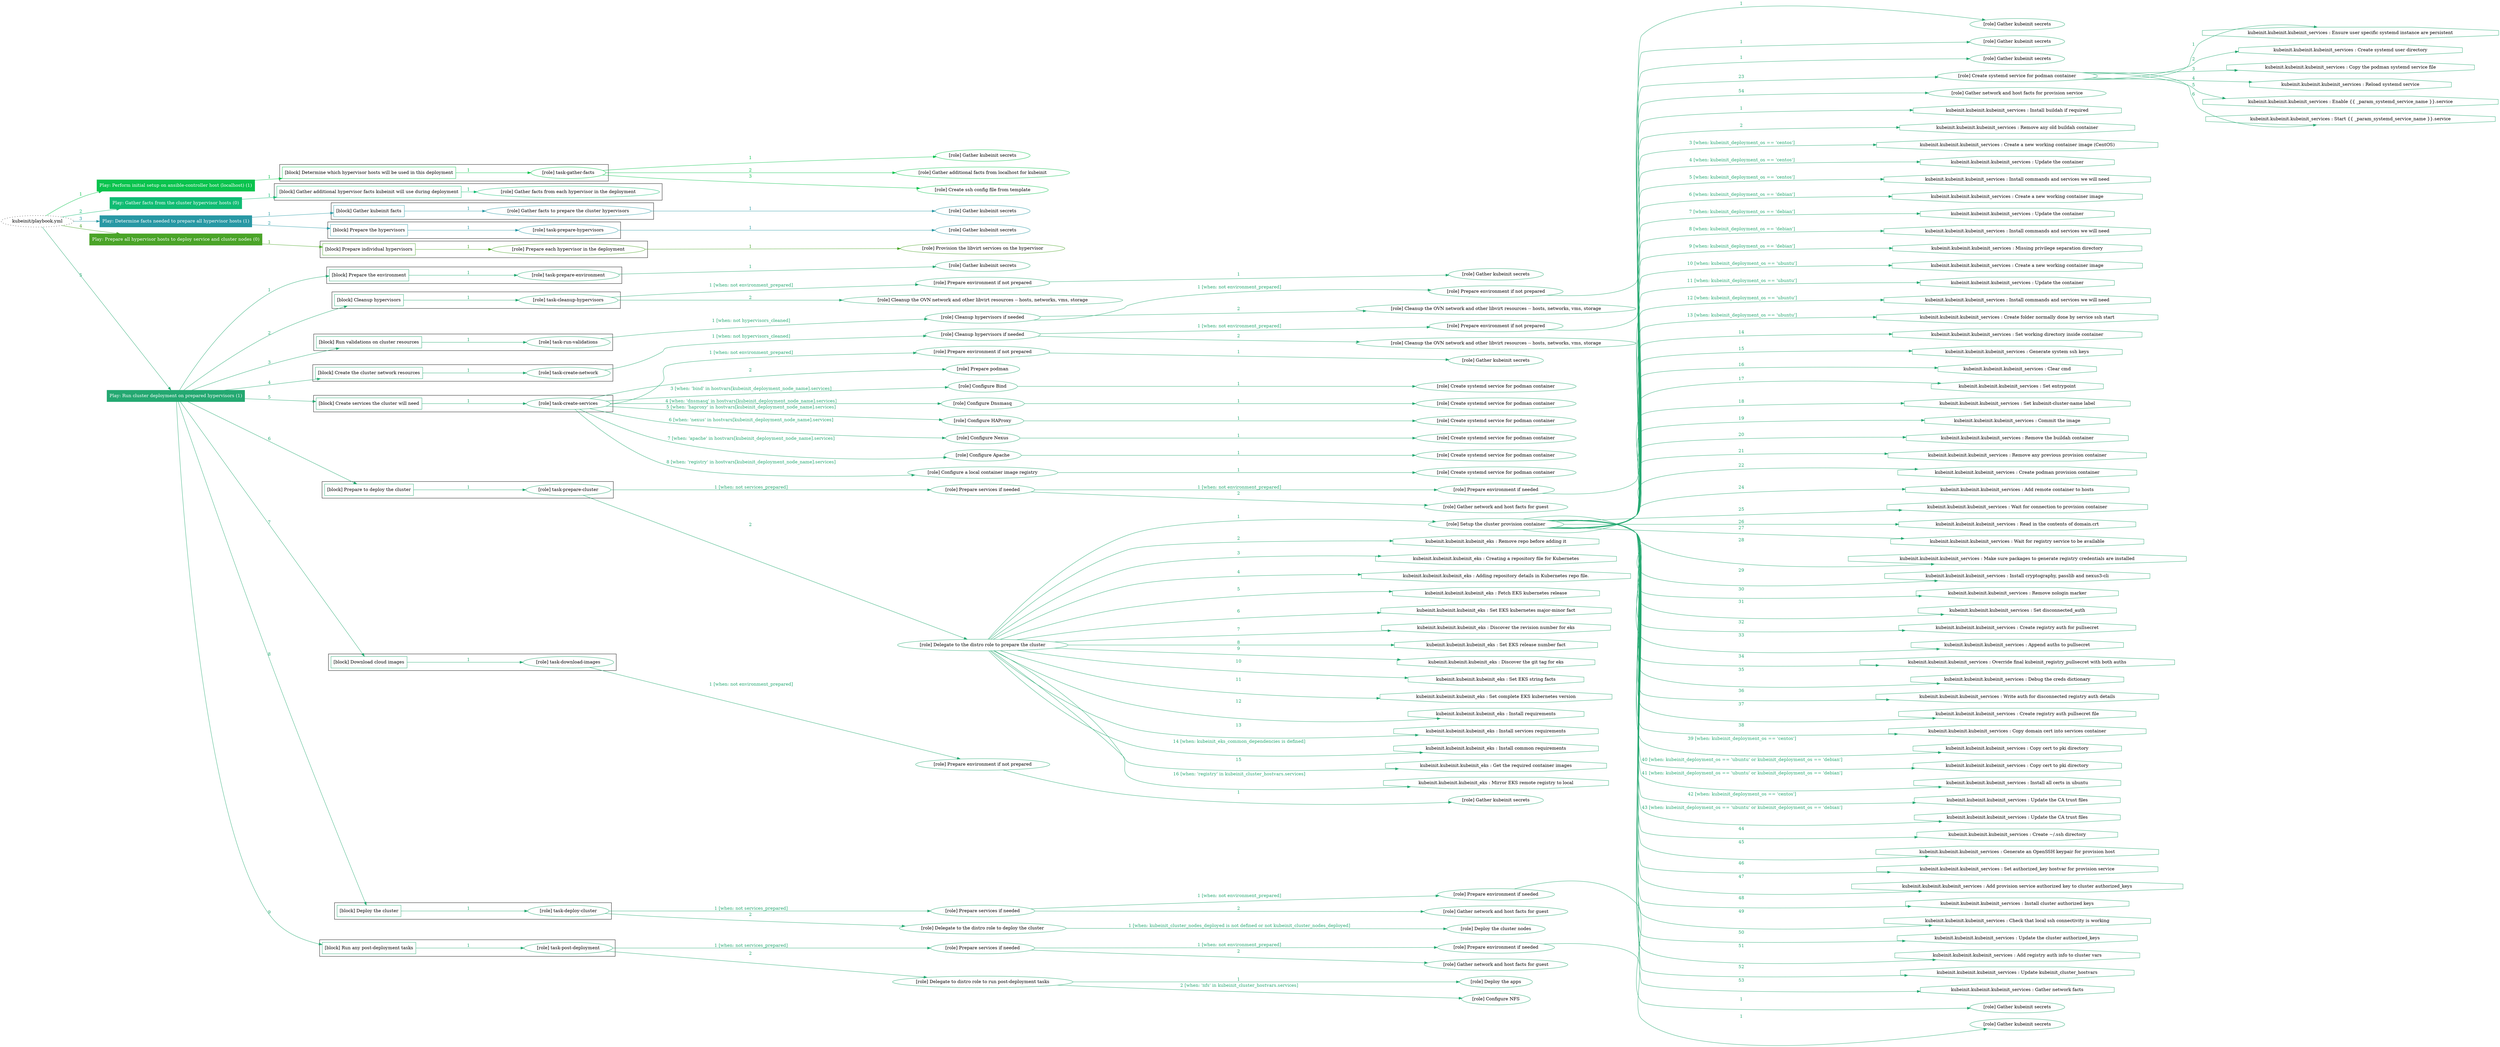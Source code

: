 digraph {
	graph [concentrate=true ordering=in rankdir=LR ratio=fill]
	edge [esep=5 sep=10]
	"kubeinit/playbook.yml" [URL="/home/runner/work/kubeinit/kubeinit/kubeinit/playbook.yml" id=playbook_c876c50a style=dotted]
	play_1d5d3ee5 [label="Play: Perform initial setup on ansible-controller host (localhost) (1)" URL="/home/runner/work/kubeinit/kubeinit/kubeinit/playbook.yml" color="#09c34d" fontcolor="#ffffff" id=play_1d5d3ee5 shape=box style=filled tooltip=localhost]
	"kubeinit/playbook.yml" -> play_1d5d3ee5 [label="1 " color="#09c34d" fontcolor="#09c34d" id=edge_b182d31e labeltooltip="1 " tooltip="1 "]
	subgraph "Gather kubeinit secrets" {
		role_c8a43cd2 [label="[role] Gather kubeinit secrets" URL="/home/runner/.ansible/collections/ansible_collections/kubeinit/kubeinit/roles/kubeinit_prepare/tasks/build_hypervisors_group.yml" color="#09c34d" id=role_c8a43cd2 tooltip="Gather kubeinit secrets"]
	}
	subgraph "Gather additional facts from localhost for kubeinit" {
		role_d65fbd76 [label="[role] Gather additional facts from localhost for kubeinit" URL="/home/runner/.ansible/collections/ansible_collections/kubeinit/kubeinit/roles/kubeinit_prepare/tasks/build_hypervisors_group.yml" color="#09c34d" id=role_d65fbd76 tooltip="Gather additional facts from localhost for kubeinit"]
	}
	subgraph "Create ssh config file from template" {
		role_fb1da5da [label="[role] Create ssh config file from template" URL="/home/runner/.ansible/collections/ansible_collections/kubeinit/kubeinit/roles/kubeinit_prepare/tasks/build_hypervisors_group.yml" color="#09c34d" id=role_fb1da5da tooltip="Create ssh config file from template"]
	}
	subgraph "task-gather-facts" {
		role_29e1fdeb [label="[role] task-gather-facts" URL="/home/runner/work/kubeinit/kubeinit/kubeinit/playbook.yml" color="#09c34d" id=role_29e1fdeb tooltip="task-gather-facts"]
		role_29e1fdeb -> role_c8a43cd2 [label="1 " color="#09c34d" fontcolor="#09c34d" id=edge_8242b73c labeltooltip="1 " tooltip="1 "]
		role_29e1fdeb -> role_d65fbd76 [label="2 " color="#09c34d" fontcolor="#09c34d" id=edge_7eae9610 labeltooltip="2 " tooltip="2 "]
		role_29e1fdeb -> role_fb1da5da [label="3 " color="#09c34d" fontcolor="#09c34d" id=edge_747dfd15 labeltooltip="3 " tooltip="3 "]
	}
	subgraph "Play: Perform initial setup on ansible-controller host (localhost) (1)" {
		play_1d5d3ee5 -> block_b9f126be [label=1 color="#09c34d" fontcolor="#09c34d" id=edge_0dac7dcd labeltooltip=1 tooltip=1]
		subgraph cluster_block_b9f126be {
			block_b9f126be [label="[block] Determine which hypervisor hosts will be used in this deployment" URL="/home/runner/work/kubeinit/kubeinit/kubeinit/playbook.yml" color="#09c34d" id=block_b9f126be labeltooltip="Determine which hypervisor hosts will be used in this deployment" shape=box tooltip="Determine which hypervisor hosts will be used in this deployment"]
			block_b9f126be -> role_29e1fdeb [label="1 " color="#09c34d" fontcolor="#09c34d" id=edge_90c8b8e0 labeltooltip="1 " tooltip="1 "]
		}
	}
	play_c5eb5ee3 [label="Play: Gather facts from the cluster hypervisor hosts (0)" URL="/home/runner/work/kubeinit/kubeinit/kubeinit/playbook.yml" color="#10bc73" fontcolor="#ffffff" id=play_c5eb5ee3 shape=box style=filled tooltip="Play: Gather facts from the cluster hypervisor hosts (0)"]
	"kubeinit/playbook.yml" -> play_c5eb5ee3 [label="2 " color="#10bc73" fontcolor="#10bc73" id=edge_38b869db labeltooltip="2 " tooltip="2 "]
	subgraph "Gather facts from each hypervisor in the deployment" {
		role_6cc51cfa [label="[role] Gather facts from each hypervisor in the deployment" URL="/home/runner/work/kubeinit/kubeinit/kubeinit/playbook.yml" color="#10bc73" id=role_6cc51cfa tooltip="Gather facts from each hypervisor in the deployment"]
	}
	subgraph "Play: Gather facts from the cluster hypervisor hosts (0)" {
		play_c5eb5ee3 -> block_3262e5f2 [label=1 color="#10bc73" fontcolor="#10bc73" id=edge_59d73e78 labeltooltip=1 tooltip=1]
		subgraph cluster_block_3262e5f2 {
			block_3262e5f2 [label="[block] Gather additional hypervisor facts kubeinit will use during deployment" URL="/home/runner/work/kubeinit/kubeinit/kubeinit/playbook.yml" color="#10bc73" id=block_3262e5f2 labeltooltip="Gather additional hypervisor facts kubeinit will use during deployment" shape=box tooltip="Gather additional hypervisor facts kubeinit will use during deployment"]
			block_3262e5f2 -> role_6cc51cfa [label="1 " color="#10bc73" fontcolor="#10bc73" id=edge_b9afc2d0 labeltooltip="1 " tooltip="1 "]
		}
	}
	play_ba05636e [label="Play: Determine facts needed to prepare all hypervisor hosts (1)" URL="/home/runner/work/kubeinit/kubeinit/kubeinit/playbook.yml" color="#2898a4" fontcolor="#ffffff" id=play_ba05636e shape=box style=filled tooltip=localhost]
	"kubeinit/playbook.yml" -> play_ba05636e [label="3 " color="#2898a4" fontcolor="#2898a4" id=edge_862d37c4 labeltooltip="3 " tooltip="3 "]
	subgraph "Gather kubeinit secrets" {
		role_7513739a [label="[role] Gather kubeinit secrets" URL="/home/runner/.ansible/collections/ansible_collections/kubeinit/kubeinit/roles/kubeinit_prepare/tasks/gather_kubeinit_facts.yml" color="#2898a4" id=role_7513739a tooltip="Gather kubeinit secrets"]
	}
	subgraph "Gather facts to prepare the cluster hypervisors" {
		role_6c6220b0 [label="[role] Gather facts to prepare the cluster hypervisors" URL="/home/runner/work/kubeinit/kubeinit/kubeinit/playbook.yml" color="#2898a4" id=role_6c6220b0 tooltip="Gather facts to prepare the cluster hypervisors"]
		role_6c6220b0 -> role_7513739a [label="1 " color="#2898a4" fontcolor="#2898a4" id=edge_f965ac0d labeltooltip="1 " tooltip="1 "]
	}
	subgraph "Gather kubeinit secrets" {
		role_3a4c7f9e [label="[role] Gather kubeinit secrets" URL="/home/runner/.ansible/collections/ansible_collections/kubeinit/kubeinit/roles/kubeinit_prepare/tasks/gather_kubeinit_facts.yml" color="#2898a4" id=role_3a4c7f9e tooltip="Gather kubeinit secrets"]
	}
	subgraph "task-prepare-hypervisors" {
		role_d9d59c80 [label="[role] task-prepare-hypervisors" URL="/home/runner/work/kubeinit/kubeinit/kubeinit/playbook.yml" color="#2898a4" id=role_d9d59c80 tooltip="task-prepare-hypervisors"]
		role_d9d59c80 -> role_3a4c7f9e [label="1 " color="#2898a4" fontcolor="#2898a4" id=edge_887b8d56 labeltooltip="1 " tooltip="1 "]
	}
	subgraph "Play: Determine facts needed to prepare all hypervisor hosts (1)" {
		play_ba05636e -> block_796e9eb7 [label=1 color="#2898a4" fontcolor="#2898a4" id=edge_5cd66848 labeltooltip=1 tooltip=1]
		subgraph cluster_block_796e9eb7 {
			block_796e9eb7 [label="[block] Gather kubeinit facts" URL="/home/runner/work/kubeinit/kubeinit/kubeinit/playbook.yml" color="#2898a4" id=block_796e9eb7 labeltooltip="Gather kubeinit facts" shape=box tooltip="Gather kubeinit facts"]
			block_796e9eb7 -> role_6c6220b0 [label="1 " color="#2898a4" fontcolor="#2898a4" id=edge_59517b8b labeltooltip="1 " tooltip="1 "]
		}
		play_ba05636e -> block_57996a28 [label=2 color="#2898a4" fontcolor="#2898a4" id=edge_0c183897 labeltooltip=2 tooltip=2]
		subgraph cluster_block_57996a28 {
			block_57996a28 [label="[block] Prepare the hypervisors" URL="/home/runner/work/kubeinit/kubeinit/kubeinit/playbook.yml" color="#2898a4" id=block_57996a28 labeltooltip="Prepare the hypervisors" shape=box tooltip="Prepare the hypervisors"]
			block_57996a28 -> role_d9d59c80 [label="1 " color="#2898a4" fontcolor="#2898a4" id=edge_1daa085e labeltooltip="1 " tooltip="1 "]
		}
	}
	play_626d9389 [label="Play: Prepare all hypervisor hosts to deploy service and cluster nodes (0)" URL="/home/runner/work/kubeinit/kubeinit/kubeinit/playbook.yml" color="#4aa428" fontcolor="#ffffff" id=play_626d9389 shape=box style=filled tooltip="Play: Prepare all hypervisor hosts to deploy service and cluster nodes (0)"]
	"kubeinit/playbook.yml" -> play_626d9389 [label="4 " color="#4aa428" fontcolor="#4aa428" id=edge_1b376e5f labeltooltip="4 " tooltip="4 "]
	subgraph "Provision the libvirt services on the hypervisor" {
		role_2429764c [label="[role] Provision the libvirt services on the hypervisor" URL="/home/runner/.ansible/collections/ansible_collections/kubeinit/kubeinit/roles/kubeinit_prepare/tasks/prepare_hypervisor.yml" color="#4aa428" id=role_2429764c tooltip="Provision the libvirt services on the hypervisor"]
	}
	subgraph "Prepare each hypervisor in the deployment" {
		role_9479ee24 [label="[role] Prepare each hypervisor in the deployment" URL="/home/runner/work/kubeinit/kubeinit/kubeinit/playbook.yml" color="#4aa428" id=role_9479ee24 tooltip="Prepare each hypervisor in the deployment"]
		role_9479ee24 -> role_2429764c [label="1 " color="#4aa428" fontcolor="#4aa428" id=edge_d6607963 labeltooltip="1 " tooltip="1 "]
	}
	subgraph "Play: Prepare all hypervisor hosts to deploy service and cluster nodes (0)" {
		play_626d9389 -> block_e2c94682 [label=1 color="#4aa428" fontcolor="#4aa428" id=edge_e308d554 labeltooltip=1 tooltip=1]
		subgraph cluster_block_e2c94682 {
			block_e2c94682 [label="[block] Prepare individual hypervisors" URL="/home/runner/work/kubeinit/kubeinit/kubeinit/playbook.yml" color="#4aa428" id=block_e2c94682 labeltooltip="Prepare individual hypervisors" shape=box tooltip="Prepare individual hypervisors"]
			block_e2c94682 -> role_9479ee24 [label="1 " color="#4aa428" fontcolor="#4aa428" id=edge_bbb9118d labeltooltip="1 " tooltip="1 "]
		}
	}
	play_412b5f19 [label="Play: Run cluster deployment on prepared hypervisors (1)" URL="/home/runner/work/kubeinit/kubeinit/kubeinit/playbook.yml" color="#24a871" fontcolor="#ffffff" id=play_412b5f19 shape=box style=filled tooltip=localhost]
	"kubeinit/playbook.yml" -> play_412b5f19 [label="5 " color="#24a871" fontcolor="#24a871" id=edge_eb800eeb labeltooltip="5 " tooltip="5 "]
	subgraph "Gather kubeinit secrets" {
		role_7bd0e730 [label="[role] Gather kubeinit secrets" URL="/home/runner/.ansible/collections/ansible_collections/kubeinit/kubeinit/roles/kubeinit_prepare/tasks/gather_kubeinit_facts.yml" color="#24a871" id=role_7bd0e730 tooltip="Gather kubeinit secrets"]
	}
	subgraph "task-prepare-environment" {
		role_d17add51 [label="[role] task-prepare-environment" URL="/home/runner/work/kubeinit/kubeinit/kubeinit/playbook.yml" color="#24a871" id=role_d17add51 tooltip="task-prepare-environment"]
		role_d17add51 -> role_7bd0e730 [label="1 " color="#24a871" fontcolor="#24a871" id=edge_f13ecc47 labeltooltip="1 " tooltip="1 "]
	}
	subgraph "Gather kubeinit secrets" {
		role_e529551a [label="[role] Gather kubeinit secrets" URL="/home/runner/.ansible/collections/ansible_collections/kubeinit/kubeinit/roles/kubeinit_prepare/tasks/gather_kubeinit_facts.yml" color="#24a871" id=role_e529551a tooltip="Gather kubeinit secrets"]
	}
	subgraph "Prepare environment if not prepared" {
		role_040c3512 [label="[role] Prepare environment if not prepared" URL="/home/runner/.ansible/collections/ansible_collections/kubeinit/kubeinit/roles/kubeinit_prepare/tasks/cleanup_hypervisors.yml" color="#24a871" id=role_040c3512 tooltip="Prepare environment if not prepared"]
		role_040c3512 -> role_e529551a [label="1 " color="#24a871" fontcolor="#24a871" id=edge_09338c41 labeltooltip="1 " tooltip="1 "]
	}
	subgraph "Cleanup the OVN network and other libvirt resources -- hosts, networks, vms, storage" {
		role_53df9740 [label="[role] Cleanup the OVN network and other libvirt resources -- hosts, networks, vms, storage" URL="/home/runner/.ansible/collections/ansible_collections/kubeinit/kubeinit/roles/kubeinit_prepare/tasks/cleanup_hypervisors.yml" color="#24a871" id=role_53df9740 tooltip="Cleanup the OVN network and other libvirt resources -- hosts, networks, vms, storage"]
	}
	subgraph "task-cleanup-hypervisors" {
		role_1323b726 [label="[role] task-cleanup-hypervisors" URL="/home/runner/work/kubeinit/kubeinit/kubeinit/playbook.yml" color="#24a871" id=role_1323b726 tooltip="task-cleanup-hypervisors"]
		role_1323b726 -> role_040c3512 [label="1 [when: not environment_prepared]" color="#24a871" fontcolor="#24a871" id=edge_524622d2 labeltooltip="1 [when: not environment_prepared]" tooltip="1 [when: not environment_prepared]"]
		role_1323b726 -> role_53df9740 [label="2 " color="#24a871" fontcolor="#24a871" id=edge_45a4940b labeltooltip="2 " tooltip="2 "]
	}
	subgraph "Gather kubeinit secrets" {
		role_35d368e7 [label="[role] Gather kubeinit secrets" URL="/home/runner/.ansible/collections/ansible_collections/kubeinit/kubeinit/roles/kubeinit_prepare/tasks/gather_kubeinit_facts.yml" color="#24a871" id=role_35d368e7 tooltip="Gather kubeinit secrets"]
	}
	subgraph "Prepare environment if not prepared" {
		role_a9bfe1dc [label="[role] Prepare environment if not prepared" URL="/home/runner/.ansible/collections/ansible_collections/kubeinit/kubeinit/roles/kubeinit_prepare/tasks/cleanup_hypervisors.yml" color="#24a871" id=role_a9bfe1dc tooltip="Prepare environment if not prepared"]
		role_a9bfe1dc -> role_35d368e7 [label="1 " color="#24a871" fontcolor="#24a871" id=edge_799b7fe2 labeltooltip="1 " tooltip="1 "]
	}
	subgraph "Cleanup the OVN network and other libvirt resources -- hosts, networks, vms, storage" {
		role_1a86b0c2 [label="[role] Cleanup the OVN network and other libvirt resources -- hosts, networks, vms, storage" URL="/home/runner/.ansible/collections/ansible_collections/kubeinit/kubeinit/roles/kubeinit_prepare/tasks/cleanup_hypervisors.yml" color="#24a871" id=role_1a86b0c2 tooltip="Cleanup the OVN network and other libvirt resources -- hosts, networks, vms, storage"]
	}
	subgraph "Cleanup hypervisors if needed" {
		role_a98ebe0d [label="[role] Cleanup hypervisors if needed" URL="/home/runner/.ansible/collections/ansible_collections/kubeinit/kubeinit/roles/kubeinit_validations/tasks/main.yml" color="#24a871" id=role_a98ebe0d tooltip="Cleanup hypervisors if needed"]
		role_a98ebe0d -> role_a9bfe1dc [label="1 [when: not environment_prepared]" color="#24a871" fontcolor="#24a871" id=edge_3f627bc4 labeltooltip="1 [when: not environment_prepared]" tooltip="1 [when: not environment_prepared]"]
		role_a98ebe0d -> role_1a86b0c2 [label="2 " color="#24a871" fontcolor="#24a871" id=edge_657d975a labeltooltip="2 " tooltip="2 "]
	}
	subgraph "task-run-validations" {
		role_dea81cb3 [label="[role] task-run-validations" URL="/home/runner/work/kubeinit/kubeinit/kubeinit/playbook.yml" color="#24a871" id=role_dea81cb3 tooltip="task-run-validations"]
		role_dea81cb3 -> role_a98ebe0d [label="1 [when: not hypervisors_cleaned]" color="#24a871" fontcolor="#24a871" id=edge_dbe08430 labeltooltip="1 [when: not hypervisors_cleaned]" tooltip="1 [when: not hypervisors_cleaned]"]
	}
	subgraph "Gather kubeinit secrets" {
		role_1d9672cf [label="[role] Gather kubeinit secrets" URL="/home/runner/.ansible/collections/ansible_collections/kubeinit/kubeinit/roles/kubeinit_prepare/tasks/gather_kubeinit_facts.yml" color="#24a871" id=role_1d9672cf tooltip="Gather kubeinit secrets"]
	}
	subgraph "Prepare environment if not prepared" {
		role_6ba0722a [label="[role] Prepare environment if not prepared" URL="/home/runner/.ansible/collections/ansible_collections/kubeinit/kubeinit/roles/kubeinit_prepare/tasks/cleanup_hypervisors.yml" color="#24a871" id=role_6ba0722a tooltip="Prepare environment if not prepared"]
		role_6ba0722a -> role_1d9672cf [label="1 " color="#24a871" fontcolor="#24a871" id=edge_9109648b labeltooltip="1 " tooltip="1 "]
	}
	subgraph "Cleanup the OVN network and other libvirt resources -- hosts, networks, vms, storage" {
		role_6d48d9ad [label="[role] Cleanup the OVN network and other libvirt resources -- hosts, networks, vms, storage" URL="/home/runner/.ansible/collections/ansible_collections/kubeinit/kubeinit/roles/kubeinit_prepare/tasks/cleanup_hypervisors.yml" color="#24a871" id=role_6d48d9ad tooltip="Cleanup the OVN network and other libvirt resources -- hosts, networks, vms, storage"]
	}
	subgraph "Cleanup hypervisors if needed" {
		role_5153b896 [label="[role] Cleanup hypervisors if needed" URL="/home/runner/.ansible/collections/ansible_collections/kubeinit/kubeinit/roles/kubeinit_libvirt/tasks/create_network.yml" color="#24a871" id=role_5153b896 tooltip="Cleanup hypervisors if needed"]
		role_5153b896 -> role_6ba0722a [label="1 [when: not environment_prepared]" color="#24a871" fontcolor="#24a871" id=edge_52f72041 labeltooltip="1 [when: not environment_prepared]" tooltip="1 [when: not environment_prepared]"]
		role_5153b896 -> role_6d48d9ad [label="2 " color="#24a871" fontcolor="#24a871" id=edge_4ade48e2 labeltooltip="2 " tooltip="2 "]
	}
	subgraph "task-create-network" {
		role_47a3b049 [label="[role] task-create-network" URL="/home/runner/work/kubeinit/kubeinit/kubeinit/playbook.yml" color="#24a871" id=role_47a3b049 tooltip="task-create-network"]
		role_47a3b049 -> role_5153b896 [label="1 [when: not hypervisors_cleaned]" color="#24a871" fontcolor="#24a871" id=edge_3d37135c labeltooltip="1 [when: not hypervisors_cleaned]" tooltip="1 [when: not hypervisors_cleaned]"]
	}
	subgraph "Gather kubeinit secrets" {
		role_ff20fbfa [label="[role] Gather kubeinit secrets" URL="/home/runner/.ansible/collections/ansible_collections/kubeinit/kubeinit/roles/kubeinit_prepare/tasks/gather_kubeinit_facts.yml" color="#24a871" id=role_ff20fbfa tooltip="Gather kubeinit secrets"]
	}
	subgraph "Prepare environment if not prepared" {
		role_cfb5f85c [label="[role] Prepare environment if not prepared" URL="/home/runner/.ansible/collections/ansible_collections/kubeinit/kubeinit/roles/kubeinit_services/tasks/main.yml" color="#24a871" id=role_cfb5f85c tooltip="Prepare environment if not prepared"]
		role_cfb5f85c -> role_ff20fbfa [label="1 " color="#24a871" fontcolor="#24a871" id=edge_6ecf21df labeltooltip="1 " tooltip="1 "]
	}
	subgraph "Prepare podman" {
		role_ff9011b9 [label="[role] Prepare podman" URL="/home/runner/.ansible/collections/ansible_collections/kubeinit/kubeinit/roles/kubeinit_services/tasks/00_create_service_pod.yml" color="#24a871" id=role_ff9011b9 tooltip="Prepare podman"]
	}
	subgraph "Create systemd service for podman container" {
		role_9854db2e [label="[role] Create systemd service for podman container" URL="/home/runner/.ansible/collections/ansible_collections/kubeinit/kubeinit/roles/kubeinit_bind/tasks/main.yml" color="#24a871" id=role_9854db2e tooltip="Create systemd service for podman container"]
	}
	subgraph "Configure Bind" {
		role_0f6f34ca [label="[role] Configure Bind" URL="/home/runner/.ansible/collections/ansible_collections/kubeinit/kubeinit/roles/kubeinit_services/tasks/start_services_containers.yml" color="#24a871" id=role_0f6f34ca tooltip="Configure Bind"]
		role_0f6f34ca -> role_9854db2e [label="1 " color="#24a871" fontcolor="#24a871" id=edge_39c9c992 labeltooltip="1 " tooltip="1 "]
	}
	subgraph "Create systemd service for podman container" {
		role_ec69fb91 [label="[role] Create systemd service for podman container" URL="/home/runner/.ansible/collections/ansible_collections/kubeinit/kubeinit/roles/kubeinit_dnsmasq/tasks/main.yml" color="#24a871" id=role_ec69fb91 tooltip="Create systemd service for podman container"]
	}
	subgraph "Configure Dnsmasq" {
		role_9517f518 [label="[role] Configure Dnsmasq" URL="/home/runner/.ansible/collections/ansible_collections/kubeinit/kubeinit/roles/kubeinit_services/tasks/start_services_containers.yml" color="#24a871" id=role_9517f518 tooltip="Configure Dnsmasq"]
		role_9517f518 -> role_ec69fb91 [label="1 " color="#24a871" fontcolor="#24a871" id=edge_e6618288 labeltooltip="1 " tooltip="1 "]
	}
	subgraph "Create systemd service for podman container" {
		role_a523f65f [label="[role] Create systemd service for podman container" URL="/home/runner/.ansible/collections/ansible_collections/kubeinit/kubeinit/roles/kubeinit_haproxy/tasks/main.yml" color="#24a871" id=role_a523f65f tooltip="Create systemd service for podman container"]
	}
	subgraph "Configure HAProxy" {
		role_8ebcdf82 [label="[role] Configure HAProxy" URL="/home/runner/.ansible/collections/ansible_collections/kubeinit/kubeinit/roles/kubeinit_services/tasks/start_services_containers.yml" color="#24a871" id=role_8ebcdf82 tooltip="Configure HAProxy"]
		role_8ebcdf82 -> role_a523f65f [label="1 " color="#24a871" fontcolor="#24a871" id=edge_b2bb39a0 labeltooltip="1 " tooltip="1 "]
	}
	subgraph "Create systemd service for podman container" {
		role_40c209d6 [label="[role] Create systemd service for podman container" URL="/home/runner/.ansible/collections/ansible_collections/kubeinit/kubeinit/roles/kubeinit_nexus/tasks/main.yml" color="#24a871" id=role_40c209d6 tooltip="Create systemd service for podman container"]
	}
	subgraph "Configure Nexus" {
		role_c3166cd7 [label="[role] Configure Nexus" URL="/home/runner/.ansible/collections/ansible_collections/kubeinit/kubeinit/roles/kubeinit_services/tasks/start_services_containers.yml" color="#24a871" id=role_c3166cd7 tooltip="Configure Nexus"]
		role_c3166cd7 -> role_40c209d6 [label="1 " color="#24a871" fontcolor="#24a871" id=edge_8822fabb labeltooltip="1 " tooltip="1 "]
	}
	subgraph "Create systemd service for podman container" {
		role_045345f8 [label="[role] Create systemd service for podman container" URL="/home/runner/.ansible/collections/ansible_collections/kubeinit/kubeinit/roles/kubeinit_apache/tasks/main.yml" color="#24a871" id=role_045345f8 tooltip="Create systemd service for podman container"]
	}
	subgraph "Configure Apache" {
		role_996ed073 [label="[role] Configure Apache" URL="/home/runner/.ansible/collections/ansible_collections/kubeinit/kubeinit/roles/kubeinit_services/tasks/start_services_containers.yml" color="#24a871" id=role_996ed073 tooltip="Configure Apache"]
		role_996ed073 -> role_045345f8 [label="1 " color="#24a871" fontcolor="#24a871" id=edge_95c88995 labeltooltip="1 " tooltip="1 "]
	}
	subgraph "Create systemd service for podman container" {
		role_19ca788d [label="[role] Create systemd service for podman container" URL="/home/runner/.ansible/collections/ansible_collections/kubeinit/kubeinit/roles/kubeinit_registry/tasks/main.yml" color="#24a871" id=role_19ca788d tooltip="Create systemd service for podman container"]
	}
	subgraph "Configure a local container image registry" {
		role_892112a7 [label="[role] Configure a local container image registry" URL="/home/runner/.ansible/collections/ansible_collections/kubeinit/kubeinit/roles/kubeinit_services/tasks/start_services_containers.yml" color="#24a871" id=role_892112a7 tooltip="Configure a local container image registry"]
		role_892112a7 -> role_19ca788d [label="1 " color="#24a871" fontcolor="#24a871" id=edge_dab9a8af labeltooltip="1 " tooltip="1 "]
	}
	subgraph "task-create-services" {
		role_f7cf1cab [label="[role] task-create-services" URL="/home/runner/work/kubeinit/kubeinit/kubeinit/playbook.yml" color="#24a871" id=role_f7cf1cab tooltip="task-create-services"]
		role_f7cf1cab -> role_cfb5f85c [label="1 [when: not environment_prepared]" color="#24a871" fontcolor="#24a871" id=edge_e822beaf labeltooltip="1 [when: not environment_prepared]" tooltip="1 [when: not environment_prepared]"]
		role_f7cf1cab -> role_ff9011b9 [label="2 " color="#24a871" fontcolor="#24a871" id=edge_857026e9 labeltooltip="2 " tooltip="2 "]
		role_f7cf1cab -> role_0f6f34ca [label="3 [when: 'bind' in hostvars[kubeinit_deployment_node_name].services]" color="#24a871" fontcolor="#24a871" id=edge_f04d3451 labeltooltip="3 [when: 'bind' in hostvars[kubeinit_deployment_node_name].services]" tooltip="3 [when: 'bind' in hostvars[kubeinit_deployment_node_name].services]"]
		role_f7cf1cab -> role_9517f518 [label="4 [when: 'dnsmasq' in hostvars[kubeinit_deployment_node_name].services]" color="#24a871" fontcolor="#24a871" id=edge_8d0e2dbf labeltooltip="4 [when: 'dnsmasq' in hostvars[kubeinit_deployment_node_name].services]" tooltip="4 [when: 'dnsmasq' in hostvars[kubeinit_deployment_node_name].services]"]
		role_f7cf1cab -> role_8ebcdf82 [label="5 [when: 'haproxy' in hostvars[kubeinit_deployment_node_name].services]" color="#24a871" fontcolor="#24a871" id=edge_e01c2643 labeltooltip="5 [when: 'haproxy' in hostvars[kubeinit_deployment_node_name].services]" tooltip="5 [when: 'haproxy' in hostvars[kubeinit_deployment_node_name].services]"]
		role_f7cf1cab -> role_c3166cd7 [label="6 [when: 'nexus' in hostvars[kubeinit_deployment_node_name].services]" color="#24a871" fontcolor="#24a871" id=edge_65f66d3a labeltooltip="6 [when: 'nexus' in hostvars[kubeinit_deployment_node_name].services]" tooltip="6 [when: 'nexus' in hostvars[kubeinit_deployment_node_name].services]"]
		role_f7cf1cab -> role_996ed073 [label="7 [when: 'apache' in hostvars[kubeinit_deployment_node_name].services]" color="#24a871" fontcolor="#24a871" id=edge_2971528d labeltooltip="7 [when: 'apache' in hostvars[kubeinit_deployment_node_name].services]" tooltip="7 [when: 'apache' in hostvars[kubeinit_deployment_node_name].services]"]
		role_f7cf1cab -> role_892112a7 [label="8 [when: 'registry' in hostvars[kubeinit_deployment_node_name].services]" color="#24a871" fontcolor="#24a871" id=edge_69b5dcdb labeltooltip="8 [when: 'registry' in hostvars[kubeinit_deployment_node_name].services]" tooltip="8 [when: 'registry' in hostvars[kubeinit_deployment_node_name].services]"]
	}
	subgraph "Gather kubeinit secrets" {
		role_9c911de8 [label="[role] Gather kubeinit secrets" URL="/home/runner/.ansible/collections/ansible_collections/kubeinit/kubeinit/roles/kubeinit_prepare/tasks/gather_kubeinit_facts.yml" color="#24a871" id=role_9c911de8 tooltip="Gather kubeinit secrets"]
	}
	subgraph "Prepare environment if needed" {
		role_eaffd59d [label="[role] Prepare environment if needed" URL="/home/runner/.ansible/collections/ansible_collections/kubeinit/kubeinit/roles/kubeinit_services/tasks/prepare_services.yml" color="#24a871" id=role_eaffd59d tooltip="Prepare environment if needed"]
		role_eaffd59d -> role_9c911de8 [label="1 " color="#24a871" fontcolor="#24a871" id=edge_92513079 labeltooltip="1 " tooltip="1 "]
	}
	subgraph "Gather network and host facts for guest" {
		role_85aa4835 [label="[role] Gather network and host facts for guest" URL="/home/runner/.ansible/collections/ansible_collections/kubeinit/kubeinit/roles/kubeinit_services/tasks/prepare_services.yml" color="#24a871" id=role_85aa4835 tooltip="Gather network and host facts for guest"]
	}
	subgraph "Prepare services if needed" {
		role_94469e54 [label="[role] Prepare services if needed" URL="/home/runner/.ansible/collections/ansible_collections/kubeinit/kubeinit/roles/kubeinit_prepare/tasks/prepare_cluster.yml" color="#24a871" id=role_94469e54 tooltip="Prepare services if needed"]
		role_94469e54 -> role_eaffd59d [label="1 [when: not environment_prepared]" color="#24a871" fontcolor="#24a871" id=edge_88dd581d labeltooltip="1 [when: not environment_prepared]" tooltip="1 [when: not environment_prepared]"]
		role_94469e54 -> role_85aa4835 [label="2 " color="#24a871" fontcolor="#24a871" id=edge_decae246 labeltooltip="2 " tooltip="2 "]
	}
	subgraph "Create systemd service for podman container" {
		role_7520e87d [label="[role] Create systemd service for podman container" URL="/home/runner/.ansible/collections/ansible_collections/kubeinit/kubeinit/roles/kubeinit_services/tasks/create_provision_container.yml" color="#24a871" id=role_7520e87d tooltip="Create systemd service for podman container"]
		task_c907c930 [label="kubeinit.kubeinit.kubeinit_services : Ensure user specific systemd instance are persistent" URL="/home/runner/.ansible/collections/ansible_collections/kubeinit/kubeinit/roles/kubeinit_services/tasks/create_managed_service.yml" color="#24a871" id=task_c907c930 shape=octagon tooltip="kubeinit.kubeinit.kubeinit_services : Ensure user specific systemd instance are persistent"]
		role_7520e87d -> task_c907c930 [label="1 " color="#24a871" fontcolor="#24a871" id=edge_efe1b993 labeltooltip="1 " tooltip="1 "]
		task_e094143e [label="kubeinit.kubeinit.kubeinit_services : Create systemd user directory" URL="/home/runner/.ansible/collections/ansible_collections/kubeinit/kubeinit/roles/kubeinit_services/tasks/create_managed_service.yml" color="#24a871" id=task_e094143e shape=octagon tooltip="kubeinit.kubeinit.kubeinit_services : Create systemd user directory"]
		role_7520e87d -> task_e094143e [label="2 " color="#24a871" fontcolor="#24a871" id=edge_512b496f labeltooltip="2 " tooltip="2 "]
		task_0ad204ef [label="kubeinit.kubeinit.kubeinit_services : Copy the podman systemd service file" URL="/home/runner/.ansible/collections/ansible_collections/kubeinit/kubeinit/roles/kubeinit_services/tasks/create_managed_service.yml" color="#24a871" id=task_0ad204ef shape=octagon tooltip="kubeinit.kubeinit.kubeinit_services : Copy the podman systemd service file"]
		role_7520e87d -> task_0ad204ef [label="3 " color="#24a871" fontcolor="#24a871" id=edge_38cdddaa labeltooltip="3 " tooltip="3 "]
		task_7c886619 [label="kubeinit.kubeinit.kubeinit_services : Reload systemd service" URL="/home/runner/.ansible/collections/ansible_collections/kubeinit/kubeinit/roles/kubeinit_services/tasks/create_managed_service.yml" color="#24a871" id=task_7c886619 shape=octagon tooltip="kubeinit.kubeinit.kubeinit_services : Reload systemd service"]
		role_7520e87d -> task_7c886619 [label="4 " color="#24a871" fontcolor="#24a871" id=edge_ad732638 labeltooltip="4 " tooltip="4 "]
		task_f2529ecd [label="kubeinit.kubeinit.kubeinit_services : Enable {{ _param_systemd_service_name }}.service" URL="/home/runner/.ansible/collections/ansible_collections/kubeinit/kubeinit/roles/kubeinit_services/tasks/create_managed_service.yml" color="#24a871" id=task_f2529ecd shape=octagon tooltip="kubeinit.kubeinit.kubeinit_services : Enable {{ _param_systemd_service_name }}.service"]
		role_7520e87d -> task_f2529ecd [label="5 " color="#24a871" fontcolor="#24a871" id=edge_ba267f37 labeltooltip="5 " tooltip="5 "]
		task_86f624c4 [label="kubeinit.kubeinit.kubeinit_services : Start {{ _param_systemd_service_name }}.service" URL="/home/runner/.ansible/collections/ansible_collections/kubeinit/kubeinit/roles/kubeinit_services/tasks/create_managed_service.yml" color="#24a871" id=task_86f624c4 shape=octagon tooltip="kubeinit.kubeinit.kubeinit_services : Start {{ _param_systemd_service_name }}.service"]
		role_7520e87d -> task_86f624c4 [label="6 " color="#24a871" fontcolor="#24a871" id=edge_c2ab5d99 labeltooltip="6 " tooltip="6 "]
	}
	subgraph "Gather network and host facts for provision service" {
		role_1c1585f6 [label="[role] Gather network and host facts for provision service" URL="/home/runner/.ansible/collections/ansible_collections/kubeinit/kubeinit/roles/kubeinit_services/tasks/create_provision_container.yml" color="#24a871" id=role_1c1585f6 tooltip="Gather network and host facts for provision service"]
	}
	subgraph "Setup the cluster provision container" {
		role_6fc67b30 [label="[role] Setup the cluster provision container" URL="/home/runner/.ansible/collections/ansible_collections/kubeinit/kubeinit/roles/kubeinit_eks/tasks/prepare_cluster.yml" color="#24a871" id=role_6fc67b30 tooltip="Setup the cluster provision container"]
		task_63df40ce [label="kubeinit.kubeinit.kubeinit_services : Install buildah if required" URL="/home/runner/.ansible/collections/ansible_collections/kubeinit/kubeinit/roles/kubeinit_services/tasks/create_provision_container.yml" color="#24a871" id=task_63df40ce shape=octagon tooltip="kubeinit.kubeinit.kubeinit_services : Install buildah if required"]
		role_6fc67b30 -> task_63df40ce [label="1 " color="#24a871" fontcolor="#24a871" id=edge_c73c46f5 labeltooltip="1 " tooltip="1 "]
		task_17a3ecd8 [label="kubeinit.kubeinit.kubeinit_services : Remove any old buildah container" URL="/home/runner/.ansible/collections/ansible_collections/kubeinit/kubeinit/roles/kubeinit_services/tasks/create_provision_container.yml" color="#24a871" id=task_17a3ecd8 shape=octagon tooltip="kubeinit.kubeinit.kubeinit_services : Remove any old buildah container"]
		role_6fc67b30 -> task_17a3ecd8 [label="2 " color="#24a871" fontcolor="#24a871" id=edge_36d29d9a labeltooltip="2 " tooltip="2 "]
		task_61d40143 [label="kubeinit.kubeinit.kubeinit_services : Create a new working container image (CentOS)" URL="/home/runner/.ansible/collections/ansible_collections/kubeinit/kubeinit/roles/kubeinit_services/tasks/create_provision_container.yml" color="#24a871" id=task_61d40143 shape=octagon tooltip="kubeinit.kubeinit.kubeinit_services : Create a new working container image (CentOS)"]
		role_6fc67b30 -> task_61d40143 [label="3 [when: kubeinit_deployment_os == 'centos']" color="#24a871" fontcolor="#24a871" id=edge_a7de59ef labeltooltip="3 [when: kubeinit_deployment_os == 'centos']" tooltip="3 [when: kubeinit_deployment_os == 'centos']"]
		task_86404d36 [label="kubeinit.kubeinit.kubeinit_services : Update the container" URL="/home/runner/.ansible/collections/ansible_collections/kubeinit/kubeinit/roles/kubeinit_services/tasks/create_provision_container.yml" color="#24a871" id=task_86404d36 shape=octagon tooltip="kubeinit.kubeinit.kubeinit_services : Update the container"]
		role_6fc67b30 -> task_86404d36 [label="4 [when: kubeinit_deployment_os == 'centos']" color="#24a871" fontcolor="#24a871" id=edge_64a1dcac labeltooltip="4 [when: kubeinit_deployment_os == 'centos']" tooltip="4 [when: kubeinit_deployment_os == 'centos']"]
		task_ae3587ee [label="kubeinit.kubeinit.kubeinit_services : Install commands and services we will need" URL="/home/runner/.ansible/collections/ansible_collections/kubeinit/kubeinit/roles/kubeinit_services/tasks/create_provision_container.yml" color="#24a871" id=task_ae3587ee shape=octagon tooltip="kubeinit.kubeinit.kubeinit_services : Install commands and services we will need"]
		role_6fc67b30 -> task_ae3587ee [label="5 [when: kubeinit_deployment_os == 'centos']" color="#24a871" fontcolor="#24a871" id=edge_2a21a8aa labeltooltip="5 [when: kubeinit_deployment_os == 'centos']" tooltip="5 [when: kubeinit_deployment_os == 'centos']"]
		task_1b2d9abd [label="kubeinit.kubeinit.kubeinit_services : Create a new working container image" URL="/home/runner/.ansible/collections/ansible_collections/kubeinit/kubeinit/roles/kubeinit_services/tasks/create_provision_container.yml" color="#24a871" id=task_1b2d9abd shape=octagon tooltip="kubeinit.kubeinit.kubeinit_services : Create a new working container image"]
		role_6fc67b30 -> task_1b2d9abd [label="6 [when: kubeinit_deployment_os == 'debian']" color="#24a871" fontcolor="#24a871" id=edge_2cf10a5e labeltooltip="6 [when: kubeinit_deployment_os == 'debian']" tooltip="6 [when: kubeinit_deployment_os == 'debian']"]
		task_cb0284b0 [label="kubeinit.kubeinit.kubeinit_services : Update the container" URL="/home/runner/.ansible/collections/ansible_collections/kubeinit/kubeinit/roles/kubeinit_services/tasks/create_provision_container.yml" color="#24a871" id=task_cb0284b0 shape=octagon tooltip="kubeinit.kubeinit.kubeinit_services : Update the container"]
		role_6fc67b30 -> task_cb0284b0 [label="7 [when: kubeinit_deployment_os == 'debian']" color="#24a871" fontcolor="#24a871" id=edge_c451446f labeltooltip="7 [when: kubeinit_deployment_os == 'debian']" tooltip="7 [when: kubeinit_deployment_os == 'debian']"]
		task_fbfca767 [label="kubeinit.kubeinit.kubeinit_services : Install commands and services we will need" URL="/home/runner/.ansible/collections/ansible_collections/kubeinit/kubeinit/roles/kubeinit_services/tasks/create_provision_container.yml" color="#24a871" id=task_fbfca767 shape=octagon tooltip="kubeinit.kubeinit.kubeinit_services : Install commands and services we will need"]
		role_6fc67b30 -> task_fbfca767 [label="8 [when: kubeinit_deployment_os == 'debian']" color="#24a871" fontcolor="#24a871" id=edge_895d885f labeltooltip="8 [when: kubeinit_deployment_os == 'debian']" tooltip="8 [when: kubeinit_deployment_os == 'debian']"]
		task_bea1dd7f [label="kubeinit.kubeinit.kubeinit_services : Missing privilege separation directory" URL="/home/runner/.ansible/collections/ansible_collections/kubeinit/kubeinit/roles/kubeinit_services/tasks/create_provision_container.yml" color="#24a871" id=task_bea1dd7f shape=octagon tooltip="kubeinit.kubeinit.kubeinit_services : Missing privilege separation directory"]
		role_6fc67b30 -> task_bea1dd7f [label="9 [when: kubeinit_deployment_os == 'debian']" color="#24a871" fontcolor="#24a871" id=edge_47442ad1 labeltooltip="9 [when: kubeinit_deployment_os == 'debian']" tooltip="9 [when: kubeinit_deployment_os == 'debian']"]
		task_c3d76dc7 [label="kubeinit.kubeinit.kubeinit_services : Create a new working container image" URL="/home/runner/.ansible/collections/ansible_collections/kubeinit/kubeinit/roles/kubeinit_services/tasks/create_provision_container.yml" color="#24a871" id=task_c3d76dc7 shape=octagon tooltip="kubeinit.kubeinit.kubeinit_services : Create a new working container image"]
		role_6fc67b30 -> task_c3d76dc7 [label="10 [when: kubeinit_deployment_os == 'ubuntu']" color="#24a871" fontcolor="#24a871" id=edge_6f8f020a labeltooltip="10 [when: kubeinit_deployment_os == 'ubuntu']" tooltip="10 [when: kubeinit_deployment_os == 'ubuntu']"]
		task_7a90128b [label="kubeinit.kubeinit.kubeinit_services : Update the container" URL="/home/runner/.ansible/collections/ansible_collections/kubeinit/kubeinit/roles/kubeinit_services/tasks/create_provision_container.yml" color="#24a871" id=task_7a90128b shape=octagon tooltip="kubeinit.kubeinit.kubeinit_services : Update the container"]
		role_6fc67b30 -> task_7a90128b [label="11 [when: kubeinit_deployment_os == 'ubuntu']" color="#24a871" fontcolor="#24a871" id=edge_2204f704 labeltooltip="11 [when: kubeinit_deployment_os == 'ubuntu']" tooltip="11 [when: kubeinit_deployment_os == 'ubuntu']"]
		task_412f5523 [label="kubeinit.kubeinit.kubeinit_services : Install commands and services we will need" URL="/home/runner/.ansible/collections/ansible_collections/kubeinit/kubeinit/roles/kubeinit_services/tasks/create_provision_container.yml" color="#24a871" id=task_412f5523 shape=octagon tooltip="kubeinit.kubeinit.kubeinit_services : Install commands and services we will need"]
		role_6fc67b30 -> task_412f5523 [label="12 [when: kubeinit_deployment_os == 'ubuntu']" color="#24a871" fontcolor="#24a871" id=edge_9e5dab85 labeltooltip="12 [when: kubeinit_deployment_os == 'ubuntu']" tooltip="12 [when: kubeinit_deployment_os == 'ubuntu']"]
		task_7346aa49 [label="kubeinit.kubeinit.kubeinit_services : Create folder normally done by service ssh start" URL="/home/runner/.ansible/collections/ansible_collections/kubeinit/kubeinit/roles/kubeinit_services/tasks/create_provision_container.yml" color="#24a871" id=task_7346aa49 shape=octagon tooltip="kubeinit.kubeinit.kubeinit_services : Create folder normally done by service ssh start"]
		role_6fc67b30 -> task_7346aa49 [label="13 [when: kubeinit_deployment_os == 'ubuntu']" color="#24a871" fontcolor="#24a871" id=edge_a07cf9d7 labeltooltip="13 [when: kubeinit_deployment_os == 'ubuntu']" tooltip="13 [when: kubeinit_deployment_os == 'ubuntu']"]
		task_da9916ca [label="kubeinit.kubeinit.kubeinit_services : Set working directory inside container" URL="/home/runner/.ansible/collections/ansible_collections/kubeinit/kubeinit/roles/kubeinit_services/tasks/create_provision_container.yml" color="#24a871" id=task_da9916ca shape=octagon tooltip="kubeinit.kubeinit.kubeinit_services : Set working directory inside container"]
		role_6fc67b30 -> task_da9916ca [label="14 " color="#24a871" fontcolor="#24a871" id=edge_f6cd5f4f labeltooltip="14 " tooltip="14 "]
		task_b8d7b1a2 [label="kubeinit.kubeinit.kubeinit_services : Generate system ssh keys" URL="/home/runner/.ansible/collections/ansible_collections/kubeinit/kubeinit/roles/kubeinit_services/tasks/create_provision_container.yml" color="#24a871" id=task_b8d7b1a2 shape=octagon tooltip="kubeinit.kubeinit.kubeinit_services : Generate system ssh keys"]
		role_6fc67b30 -> task_b8d7b1a2 [label="15 " color="#24a871" fontcolor="#24a871" id=edge_54978964 labeltooltip="15 " tooltip="15 "]
		task_adbf9e66 [label="kubeinit.kubeinit.kubeinit_services : Clear cmd" URL="/home/runner/.ansible/collections/ansible_collections/kubeinit/kubeinit/roles/kubeinit_services/tasks/create_provision_container.yml" color="#24a871" id=task_adbf9e66 shape=octagon tooltip="kubeinit.kubeinit.kubeinit_services : Clear cmd"]
		role_6fc67b30 -> task_adbf9e66 [label="16 " color="#24a871" fontcolor="#24a871" id=edge_1a151a76 labeltooltip="16 " tooltip="16 "]
		task_ba78c65a [label="kubeinit.kubeinit.kubeinit_services : Set entrypoint" URL="/home/runner/.ansible/collections/ansible_collections/kubeinit/kubeinit/roles/kubeinit_services/tasks/create_provision_container.yml" color="#24a871" id=task_ba78c65a shape=octagon tooltip="kubeinit.kubeinit.kubeinit_services : Set entrypoint"]
		role_6fc67b30 -> task_ba78c65a [label="17 " color="#24a871" fontcolor="#24a871" id=edge_2f889e50 labeltooltip="17 " tooltip="17 "]
		task_ac8740b1 [label="kubeinit.kubeinit.kubeinit_services : Set kubeinit-cluster-name label" URL="/home/runner/.ansible/collections/ansible_collections/kubeinit/kubeinit/roles/kubeinit_services/tasks/create_provision_container.yml" color="#24a871" id=task_ac8740b1 shape=octagon tooltip="kubeinit.kubeinit.kubeinit_services : Set kubeinit-cluster-name label"]
		role_6fc67b30 -> task_ac8740b1 [label="18 " color="#24a871" fontcolor="#24a871" id=edge_9155b4d3 labeltooltip="18 " tooltip="18 "]
		task_099c3508 [label="kubeinit.kubeinit.kubeinit_services : Commit the image" URL="/home/runner/.ansible/collections/ansible_collections/kubeinit/kubeinit/roles/kubeinit_services/tasks/create_provision_container.yml" color="#24a871" id=task_099c3508 shape=octagon tooltip="kubeinit.kubeinit.kubeinit_services : Commit the image"]
		role_6fc67b30 -> task_099c3508 [label="19 " color="#24a871" fontcolor="#24a871" id=edge_7dd08a50 labeltooltip="19 " tooltip="19 "]
		task_a0a025bf [label="kubeinit.kubeinit.kubeinit_services : Remove the buildah container" URL="/home/runner/.ansible/collections/ansible_collections/kubeinit/kubeinit/roles/kubeinit_services/tasks/create_provision_container.yml" color="#24a871" id=task_a0a025bf shape=octagon tooltip="kubeinit.kubeinit.kubeinit_services : Remove the buildah container"]
		role_6fc67b30 -> task_a0a025bf [label="20 " color="#24a871" fontcolor="#24a871" id=edge_e3509d71 labeltooltip="20 " tooltip="20 "]
		task_2a38c8c8 [label="kubeinit.kubeinit.kubeinit_services : Remove any previous provision container" URL="/home/runner/.ansible/collections/ansible_collections/kubeinit/kubeinit/roles/kubeinit_services/tasks/create_provision_container.yml" color="#24a871" id=task_2a38c8c8 shape=octagon tooltip="kubeinit.kubeinit.kubeinit_services : Remove any previous provision container"]
		role_6fc67b30 -> task_2a38c8c8 [label="21 " color="#24a871" fontcolor="#24a871" id=edge_bb8a369f labeltooltip="21 " tooltip="21 "]
		task_38a1d466 [label="kubeinit.kubeinit.kubeinit_services : Create podman provision container" URL="/home/runner/.ansible/collections/ansible_collections/kubeinit/kubeinit/roles/kubeinit_services/tasks/create_provision_container.yml" color="#24a871" id=task_38a1d466 shape=octagon tooltip="kubeinit.kubeinit.kubeinit_services : Create podman provision container"]
		role_6fc67b30 -> task_38a1d466 [label="22 " color="#24a871" fontcolor="#24a871" id=edge_b333c05a labeltooltip="22 " tooltip="22 "]
		role_6fc67b30 -> role_7520e87d [label="23 " color="#24a871" fontcolor="#24a871" id=edge_b476d9f1 labeltooltip="23 " tooltip="23 "]
		task_ad78c55b [label="kubeinit.kubeinit.kubeinit_services : Add remote container to hosts" URL="/home/runner/.ansible/collections/ansible_collections/kubeinit/kubeinit/roles/kubeinit_services/tasks/create_provision_container.yml" color="#24a871" id=task_ad78c55b shape=octagon tooltip="kubeinit.kubeinit.kubeinit_services : Add remote container to hosts"]
		role_6fc67b30 -> task_ad78c55b [label="24 " color="#24a871" fontcolor="#24a871" id=edge_ed130ac7 labeltooltip="24 " tooltip="24 "]
		task_6dd219d0 [label="kubeinit.kubeinit.kubeinit_services : Wait for connection to provision container" URL="/home/runner/.ansible/collections/ansible_collections/kubeinit/kubeinit/roles/kubeinit_services/tasks/create_provision_container.yml" color="#24a871" id=task_6dd219d0 shape=octagon tooltip="kubeinit.kubeinit.kubeinit_services : Wait for connection to provision container"]
		role_6fc67b30 -> task_6dd219d0 [label="25 " color="#24a871" fontcolor="#24a871" id=edge_7be0712d labeltooltip="25 " tooltip="25 "]
		task_1c7c8864 [label="kubeinit.kubeinit.kubeinit_services : Read in the contents of domain.crt" URL="/home/runner/.ansible/collections/ansible_collections/kubeinit/kubeinit/roles/kubeinit_services/tasks/create_provision_container.yml" color="#24a871" id=task_1c7c8864 shape=octagon tooltip="kubeinit.kubeinit.kubeinit_services : Read in the contents of domain.crt"]
		role_6fc67b30 -> task_1c7c8864 [label="26 " color="#24a871" fontcolor="#24a871" id=edge_71ff718c labeltooltip="26 " tooltip="26 "]
		task_46c80df7 [label="kubeinit.kubeinit.kubeinit_services : Wait for registry service to be available" URL="/home/runner/.ansible/collections/ansible_collections/kubeinit/kubeinit/roles/kubeinit_services/tasks/create_provision_container.yml" color="#24a871" id=task_46c80df7 shape=octagon tooltip="kubeinit.kubeinit.kubeinit_services : Wait for registry service to be available"]
		role_6fc67b30 -> task_46c80df7 [label="27 " color="#24a871" fontcolor="#24a871" id=edge_4a5cc699 labeltooltip="27 " tooltip="27 "]
		task_eca2534f [label="kubeinit.kubeinit.kubeinit_services : Make sure packages to generate registry credentials are installed" URL="/home/runner/.ansible/collections/ansible_collections/kubeinit/kubeinit/roles/kubeinit_services/tasks/create_provision_container.yml" color="#24a871" id=task_eca2534f shape=octagon tooltip="kubeinit.kubeinit.kubeinit_services : Make sure packages to generate registry credentials are installed"]
		role_6fc67b30 -> task_eca2534f [label="28 " color="#24a871" fontcolor="#24a871" id=edge_334c485a labeltooltip="28 " tooltip="28 "]
		task_4e762df2 [label="kubeinit.kubeinit.kubeinit_services : Install cryptography, passlib and nexus3-cli" URL="/home/runner/.ansible/collections/ansible_collections/kubeinit/kubeinit/roles/kubeinit_services/tasks/create_provision_container.yml" color="#24a871" id=task_4e762df2 shape=octagon tooltip="kubeinit.kubeinit.kubeinit_services : Install cryptography, passlib and nexus3-cli"]
		role_6fc67b30 -> task_4e762df2 [label="29 " color="#24a871" fontcolor="#24a871" id=edge_6fc664d3 labeltooltip="29 " tooltip="29 "]
		task_cf54de4c [label="kubeinit.kubeinit.kubeinit_services : Remove nologin marker" URL="/home/runner/.ansible/collections/ansible_collections/kubeinit/kubeinit/roles/kubeinit_services/tasks/create_provision_container.yml" color="#24a871" id=task_cf54de4c shape=octagon tooltip="kubeinit.kubeinit.kubeinit_services : Remove nologin marker"]
		role_6fc67b30 -> task_cf54de4c [label="30 " color="#24a871" fontcolor="#24a871" id=edge_dc7166d9 labeltooltip="30 " tooltip="30 "]
		task_0c4ec045 [label="kubeinit.kubeinit.kubeinit_services : Set disconnected_auth" URL="/home/runner/.ansible/collections/ansible_collections/kubeinit/kubeinit/roles/kubeinit_services/tasks/create_provision_container.yml" color="#24a871" id=task_0c4ec045 shape=octagon tooltip="kubeinit.kubeinit.kubeinit_services : Set disconnected_auth"]
		role_6fc67b30 -> task_0c4ec045 [label="31 " color="#24a871" fontcolor="#24a871" id=edge_d3e45bc9 labeltooltip="31 " tooltip="31 "]
		task_1ecb66b7 [label="kubeinit.kubeinit.kubeinit_services : Create registry auth for pullsecret" URL="/home/runner/.ansible/collections/ansible_collections/kubeinit/kubeinit/roles/kubeinit_services/tasks/create_provision_container.yml" color="#24a871" id=task_1ecb66b7 shape=octagon tooltip="kubeinit.kubeinit.kubeinit_services : Create registry auth for pullsecret"]
		role_6fc67b30 -> task_1ecb66b7 [label="32 " color="#24a871" fontcolor="#24a871" id=edge_ffe77d5f labeltooltip="32 " tooltip="32 "]
		task_8ada5894 [label="kubeinit.kubeinit.kubeinit_services : Append auths to pullsecret" URL="/home/runner/.ansible/collections/ansible_collections/kubeinit/kubeinit/roles/kubeinit_services/tasks/create_provision_container.yml" color="#24a871" id=task_8ada5894 shape=octagon tooltip="kubeinit.kubeinit.kubeinit_services : Append auths to pullsecret"]
		role_6fc67b30 -> task_8ada5894 [label="33 " color="#24a871" fontcolor="#24a871" id=edge_149d14fe labeltooltip="33 " tooltip="33 "]
		task_2844286d [label="kubeinit.kubeinit.kubeinit_services : Override final kubeinit_registry_pullsecret with both auths" URL="/home/runner/.ansible/collections/ansible_collections/kubeinit/kubeinit/roles/kubeinit_services/tasks/create_provision_container.yml" color="#24a871" id=task_2844286d shape=octagon tooltip="kubeinit.kubeinit.kubeinit_services : Override final kubeinit_registry_pullsecret with both auths"]
		role_6fc67b30 -> task_2844286d [label="34 " color="#24a871" fontcolor="#24a871" id=edge_a0bf7bdf labeltooltip="34 " tooltip="34 "]
		task_2c312f3f [label="kubeinit.kubeinit.kubeinit_services : Debug the creds dictionary" URL="/home/runner/.ansible/collections/ansible_collections/kubeinit/kubeinit/roles/kubeinit_services/tasks/create_provision_container.yml" color="#24a871" id=task_2c312f3f shape=octagon tooltip="kubeinit.kubeinit.kubeinit_services : Debug the creds dictionary"]
		role_6fc67b30 -> task_2c312f3f [label="35 " color="#24a871" fontcolor="#24a871" id=edge_6f3add13 labeltooltip="35 " tooltip="35 "]
		task_6ed4bd0b [label="kubeinit.kubeinit.kubeinit_services : Write auth for disconnected registry auth details" URL="/home/runner/.ansible/collections/ansible_collections/kubeinit/kubeinit/roles/kubeinit_services/tasks/create_provision_container.yml" color="#24a871" id=task_6ed4bd0b shape=octagon tooltip="kubeinit.kubeinit.kubeinit_services : Write auth for disconnected registry auth details"]
		role_6fc67b30 -> task_6ed4bd0b [label="36 " color="#24a871" fontcolor="#24a871" id=edge_fd35f5f5 labeltooltip="36 " tooltip="36 "]
		task_cbfe8cab [label="kubeinit.kubeinit.kubeinit_services : Create registry auth pullsecret file" URL="/home/runner/.ansible/collections/ansible_collections/kubeinit/kubeinit/roles/kubeinit_services/tasks/create_provision_container.yml" color="#24a871" id=task_cbfe8cab shape=octagon tooltip="kubeinit.kubeinit.kubeinit_services : Create registry auth pullsecret file"]
		role_6fc67b30 -> task_cbfe8cab [label="37 " color="#24a871" fontcolor="#24a871" id=edge_638c4b26 labeltooltip="37 " tooltip="37 "]
		task_9063cbb9 [label="kubeinit.kubeinit.kubeinit_services : Copy domain cert into services container" URL="/home/runner/.ansible/collections/ansible_collections/kubeinit/kubeinit/roles/kubeinit_services/tasks/create_provision_container.yml" color="#24a871" id=task_9063cbb9 shape=octagon tooltip="kubeinit.kubeinit.kubeinit_services : Copy domain cert into services container"]
		role_6fc67b30 -> task_9063cbb9 [label="38 " color="#24a871" fontcolor="#24a871" id=edge_300696c6 labeltooltip="38 " tooltip="38 "]
		task_63f0c943 [label="kubeinit.kubeinit.kubeinit_services : Copy cert to pki directory" URL="/home/runner/.ansible/collections/ansible_collections/kubeinit/kubeinit/roles/kubeinit_services/tasks/create_provision_container.yml" color="#24a871" id=task_63f0c943 shape=octagon tooltip="kubeinit.kubeinit.kubeinit_services : Copy cert to pki directory"]
		role_6fc67b30 -> task_63f0c943 [label="39 [when: kubeinit_deployment_os == 'centos']" color="#24a871" fontcolor="#24a871" id=edge_282fd15e labeltooltip="39 [when: kubeinit_deployment_os == 'centos']" tooltip="39 [when: kubeinit_deployment_os == 'centos']"]
		task_c321867d [label="kubeinit.kubeinit.kubeinit_services : Copy cert to pki directory" URL="/home/runner/.ansible/collections/ansible_collections/kubeinit/kubeinit/roles/kubeinit_services/tasks/create_provision_container.yml" color="#24a871" id=task_c321867d shape=octagon tooltip="kubeinit.kubeinit.kubeinit_services : Copy cert to pki directory"]
		role_6fc67b30 -> task_c321867d [label="40 [when: kubeinit_deployment_os == 'ubuntu' or kubeinit_deployment_os == 'debian']" color="#24a871" fontcolor="#24a871" id=edge_838cf730 labeltooltip="40 [when: kubeinit_deployment_os == 'ubuntu' or kubeinit_deployment_os == 'debian']" tooltip="40 [when: kubeinit_deployment_os == 'ubuntu' or kubeinit_deployment_os == 'debian']"]
		task_ac88f011 [label="kubeinit.kubeinit.kubeinit_services : Install all certs in ubuntu" URL="/home/runner/.ansible/collections/ansible_collections/kubeinit/kubeinit/roles/kubeinit_services/tasks/create_provision_container.yml" color="#24a871" id=task_ac88f011 shape=octagon tooltip="kubeinit.kubeinit.kubeinit_services : Install all certs in ubuntu"]
		role_6fc67b30 -> task_ac88f011 [label="41 [when: kubeinit_deployment_os == 'ubuntu' or kubeinit_deployment_os == 'debian']" color="#24a871" fontcolor="#24a871" id=edge_2c2957a0 labeltooltip="41 [when: kubeinit_deployment_os == 'ubuntu' or kubeinit_deployment_os == 'debian']" tooltip="41 [when: kubeinit_deployment_os == 'ubuntu' or kubeinit_deployment_os == 'debian']"]
		task_c66e86c7 [label="kubeinit.kubeinit.kubeinit_services : Update the CA trust files" URL="/home/runner/.ansible/collections/ansible_collections/kubeinit/kubeinit/roles/kubeinit_services/tasks/create_provision_container.yml" color="#24a871" id=task_c66e86c7 shape=octagon tooltip="kubeinit.kubeinit.kubeinit_services : Update the CA trust files"]
		role_6fc67b30 -> task_c66e86c7 [label="42 [when: kubeinit_deployment_os == 'centos']" color="#24a871" fontcolor="#24a871" id=edge_2a12cfe7 labeltooltip="42 [when: kubeinit_deployment_os == 'centos']" tooltip="42 [when: kubeinit_deployment_os == 'centos']"]
		task_73fbfe11 [label="kubeinit.kubeinit.kubeinit_services : Update the CA trust files" URL="/home/runner/.ansible/collections/ansible_collections/kubeinit/kubeinit/roles/kubeinit_services/tasks/create_provision_container.yml" color="#24a871" id=task_73fbfe11 shape=octagon tooltip="kubeinit.kubeinit.kubeinit_services : Update the CA trust files"]
		role_6fc67b30 -> task_73fbfe11 [label="43 [when: kubeinit_deployment_os == 'ubuntu' or kubeinit_deployment_os == 'debian']" color="#24a871" fontcolor="#24a871" id=edge_2475b174 labeltooltip="43 [when: kubeinit_deployment_os == 'ubuntu' or kubeinit_deployment_os == 'debian']" tooltip="43 [when: kubeinit_deployment_os == 'ubuntu' or kubeinit_deployment_os == 'debian']"]
		task_cb190a87 [label="kubeinit.kubeinit.kubeinit_services : Create ~/.ssh directory" URL="/home/runner/.ansible/collections/ansible_collections/kubeinit/kubeinit/roles/kubeinit_services/tasks/create_provision_container.yml" color="#24a871" id=task_cb190a87 shape=octagon tooltip="kubeinit.kubeinit.kubeinit_services : Create ~/.ssh directory"]
		role_6fc67b30 -> task_cb190a87 [label="44 " color="#24a871" fontcolor="#24a871" id=edge_1dbd84f6 labeltooltip="44 " tooltip="44 "]
		task_8582cf54 [label="kubeinit.kubeinit.kubeinit_services : Generate an OpenSSH keypair for provision host" URL="/home/runner/.ansible/collections/ansible_collections/kubeinit/kubeinit/roles/kubeinit_services/tasks/create_provision_container.yml" color="#24a871" id=task_8582cf54 shape=octagon tooltip="kubeinit.kubeinit.kubeinit_services : Generate an OpenSSH keypair for provision host"]
		role_6fc67b30 -> task_8582cf54 [label="45 " color="#24a871" fontcolor="#24a871" id=edge_924f2415 labeltooltip="45 " tooltip="45 "]
		task_05e3c196 [label="kubeinit.kubeinit.kubeinit_services : Set authorized_key hostvar for provision service" URL="/home/runner/.ansible/collections/ansible_collections/kubeinit/kubeinit/roles/kubeinit_services/tasks/create_provision_container.yml" color="#24a871" id=task_05e3c196 shape=octagon tooltip="kubeinit.kubeinit.kubeinit_services : Set authorized_key hostvar for provision service"]
		role_6fc67b30 -> task_05e3c196 [label="46 " color="#24a871" fontcolor="#24a871" id=edge_6fa76ab3 labeltooltip="46 " tooltip="46 "]
		task_82d90701 [label="kubeinit.kubeinit.kubeinit_services : Add provision service authorized key to cluster authorized_keys" URL="/home/runner/.ansible/collections/ansible_collections/kubeinit/kubeinit/roles/kubeinit_services/tasks/create_provision_container.yml" color="#24a871" id=task_82d90701 shape=octagon tooltip="kubeinit.kubeinit.kubeinit_services : Add provision service authorized key to cluster authorized_keys"]
		role_6fc67b30 -> task_82d90701 [label="47 " color="#24a871" fontcolor="#24a871" id=edge_04114426 labeltooltip="47 " tooltip="47 "]
		task_94aaad79 [label="kubeinit.kubeinit.kubeinit_services : Install cluster authorized keys" URL="/home/runner/.ansible/collections/ansible_collections/kubeinit/kubeinit/roles/kubeinit_services/tasks/create_provision_container.yml" color="#24a871" id=task_94aaad79 shape=octagon tooltip="kubeinit.kubeinit.kubeinit_services : Install cluster authorized keys"]
		role_6fc67b30 -> task_94aaad79 [label="48 " color="#24a871" fontcolor="#24a871" id=edge_e2afb10a labeltooltip="48 " tooltip="48 "]
		task_e46e451f [label="kubeinit.kubeinit.kubeinit_services : Check that local ssh connectivity is working" URL="/home/runner/.ansible/collections/ansible_collections/kubeinit/kubeinit/roles/kubeinit_services/tasks/create_provision_container.yml" color="#24a871" id=task_e46e451f shape=octagon tooltip="kubeinit.kubeinit.kubeinit_services : Check that local ssh connectivity is working"]
		role_6fc67b30 -> task_e46e451f [label="49 " color="#24a871" fontcolor="#24a871" id=edge_45c77d28 labeltooltip="49 " tooltip="49 "]
		task_4f97955c [label="kubeinit.kubeinit.kubeinit_services : Update the cluster authorized_keys" URL="/home/runner/.ansible/collections/ansible_collections/kubeinit/kubeinit/roles/kubeinit_services/tasks/create_provision_container.yml" color="#24a871" id=task_4f97955c shape=octagon tooltip="kubeinit.kubeinit.kubeinit_services : Update the cluster authorized_keys"]
		role_6fc67b30 -> task_4f97955c [label="50 " color="#24a871" fontcolor="#24a871" id=edge_310a6f03 labeltooltip="50 " tooltip="50 "]
		task_54e8a048 [label="kubeinit.kubeinit.kubeinit_services : Add registry auth info to cluster vars" URL="/home/runner/.ansible/collections/ansible_collections/kubeinit/kubeinit/roles/kubeinit_services/tasks/create_provision_container.yml" color="#24a871" id=task_54e8a048 shape=octagon tooltip="kubeinit.kubeinit.kubeinit_services : Add registry auth info to cluster vars"]
		role_6fc67b30 -> task_54e8a048 [label="51 " color="#24a871" fontcolor="#24a871" id=edge_89c872ac labeltooltip="51 " tooltip="51 "]
		task_0aa4582f [label="kubeinit.kubeinit.kubeinit_services : Update kubeinit_cluster_hostvars" URL="/home/runner/.ansible/collections/ansible_collections/kubeinit/kubeinit/roles/kubeinit_services/tasks/create_provision_container.yml" color="#24a871" id=task_0aa4582f shape=octagon tooltip="kubeinit.kubeinit.kubeinit_services : Update kubeinit_cluster_hostvars"]
		role_6fc67b30 -> task_0aa4582f [label="52 " color="#24a871" fontcolor="#24a871" id=edge_adad2ee8 labeltooltip="52 " tooltip="52 "]
		task_ad17664b [label="kubeinit.kubeinit.kubeinit_services : Gather network facts" URL="/home/runner/.ansible/collections/ansible_collections/kubeinit/kubeinit/roles/kubeinit_services/tasks/create_provision_container.yml" color="#24a871" id=task_ad17664b shape=octagon tooltip="kubeinit.kubeinit.kubeinit_services : Gather network facts"]
		role_6fc67b30 -> task_ad17664b [label="53 " color="#24a871" fontcolor="#24a871" id=edge_11209df9 labeltooltip="53 " tooltip="53 "]
		role_6fc67b30 -> role_1c1585f6 [label="54 " color="#24a871" fontcolor="#24a871" id=edge_40234f44 labeltooltip="54 " tooltip="54 "]
	}
	subgraph "Delegate to the distro role to prepare the cluster" {
		role_febef3ed [label="[role] Delegate to the distro role to prepare the cluster" URL="/home/runner/.ansible/collections/ansible_collections/kubeinit/kubeinit/roles/kubeinit_prepare/tasks/prepare_cluster.yml" color="#24a871" id=role_febef3ed tooltip="Delegate to the distro role to prepare the cluster"]
		role_febef3ed -> role_6fc67b30 [label="1 " color="#24a871" fontcolor="#24a871" id=edge_3e2f7050 labeltooltip="1 " tooltip="1 "]
		task_7082d1c2 [label="kubeinit.kubeinit.kubeinit_eks : Remove repo before adding it" URL="/home/runner/.ansible/collections/ansible_collections/kubeinit/kubeinit/roles/kubeinit_eks/tasks/prepare_cluster.yml" color="#24a871" id=task_7082d1c2 shape=octagon tooltip="kubeinit.kubeinit.kubeinit_eks : Remove repo before adding it"]
		role_febef3ed -> task_7082d1c2 [label="2 " color="#24a871" fontcolor="#24a871" id=edge_f885fff1 labeltooltip="2 " tooltip="2 "]
		task_b704cc91 [label="kubeinit.kubeinit.kubeinit_eks : Creating a repository file for Kubernetes" URL="/home/runner/.ansible/collections/ansible_collections/kubeinit/kubeinit/roles/kubeinit_eks/tasks/prepare_cluster.yml" color="#24a871" id=task_b704cc91 shape=octagon tooltip="kubeinit.kubeinit.kubeinit_eks : Creating a repository file for Kubernetes"]
		role_febef3ed -> task_b704cc91 [label="3 " color="#24a871" fontcolor="#24a871" id=edge_6ebb7e79 labeltooltip="3 " tooltip="3 "]
		task_32a532dd [label="kubeinit.kubeinit.kubeinit_eks : Adding repository details in Kubernetes repo file." URL="/home/runner/.ansible/collections/ansible_collections/kubeinit/kubeinit/roles/kubeinit_eks/tasks/prepare_cluster.yml" color="#24a871" id=task_32a532dd shape=octagon tooltip="kubeinit.kubeinit.kubeinit_eks : Adding repository details in Kubernetes repo file."]
		role_febef3ed -> task_32a532dd [label="4 " color="#24a871" fontcolor="#24a871" id=edge_e32d0677 labeltooltip="4 " tooltip="4 "]
		task_3a3ecd72 [label="kubeinit.kubeinit.kubeinit_eks : Fetch EKS kubernetes release" URL="/home/runner/.ansible/collections/ansible_collections/kubeinit/kubeinit/roles/kubeinit_eks/tasks/prepare_cluster.yml" color="#24a871" id=task_3a3ecd72 shape=octagon tooltip="kubeinit.kubeinit.kubeinit_eks : Fetch EKS kubernetes release"]
		role_febef3ed -> task_3a3ecd72 [label="5 " color="#24a871" fontcolor="#24a871" id=edge_4a409a27 labeltooltip="5 " tooltip="5 "]
		task_69e4d202 [label="kubeinit.kubeinit.kubeinit_eks : Set EKS kubernetes major-minor fact" URL="/home/runner/.ansible/collections/ansible_collections/kubeinit/kubeinit/roles/kubeinit_eks/tasks/prepare_cluster.yml" color="#24a871" id=task_69e4d202 shape=octagon tooltip="kubeinit.kubeinit.kubeinit_eks : Set EKS kubernetes major-minor fact"]
		role_febef3ed -> task_69e4d202 [label="6 " color="#24a871" fontcolor="#24a871" id=edge_bbe98754 labeltooltip="6 " tooltip="6 "]
		task_3673d1e5 [label="kubeinit.kubeinit.kubeinit_eks : Discover the revision number for eks" URL="/home/runner/.ansible/collections/ansible_collections/kubeinit/kubeinit/roles/kubeinit_eks/tasks/prepare_cluster.yml" color="#24a871" id=task_3673d1e5 shape=octagon tooltip="kubeinit.kubeinit.kubeinit_eks : Discover the revision number for eks"]
		role_febef3ed -> task_3673d1e5 [label="7 " color="#24a871" fontcolor="#24a871" id=edge_241289e4 labeltooltip="7 " tooltip="7 "]
		task_80d4b17f [label="kubeinit.kubeinit.kubeinit_eks : Set EKS release number fact" URL="/home/runner/.ansible/collections/ansible_collections/kubeinit/kubeinit/roles/kubeinit_eks/tasks/prepare_cluster.yml" color="#24a871" id=task_80d4b17f shape=octagon tooltip="kubeinit.kubeinit.kubeinit_eks : Set EKS release number fact"]
		role_febef3ed -> task_80d4b17f [label="8 " color="#24a871" fontcolor="#24a871" id=edge_56294573 labeltooltip="8 " tooltip="8 "]
		task_68ff6814 [label="kubeinit.kubeinit.kubeinit_eks : Discover the git tag for eks" URL="/home/runner/.ansible/collections/ansible_collections/kubeinit/kubeinit/roles/kubeinit_eks/tasks/prepare_cluster.yml" color="#24a871" id=task_68ff6814 shape=octagon tooltip="kubeinit.kubeinit.kubeinit_eks : Discover the git tag for eks"]
		role_febef3ed -> task_68ff6814 [label="9 " color="#24a871" fontcolor="#24a871" id=edge_e49eacdf labeltooltip="9 " tooltip="9 "]
		task_f66555a9 [label="kubeinit.kubeinit.kubeinit_eks : Set EKS string facts" URL="/home/runner/.ansible/collections/ansible_collections/kubeinit/kubeinit/roles/kubeinit_eks/tasks/prepare_cluster.yml" color="#24a871" id=task_f66555a9 shape=octagon tooltip="kubeinit.kubeinit.kubeinit_eks : Set EKS string facts"]
		role_febef3ed -> task_f66555a9 [label="10 " color="#24a871" fontcolor="#24a871" id=edge_f6ea4e85 labeltooltip="10 " tooltip="10 "]
		task_fd3f155a [label="kubeinit.kubeinit.kubeinit_eks : Set complete EKS kubernetes version" URL="/home/runner/.ansible/collections/ansible_collections/kubeinit/kubeinit/roles/kubeinit_eks/tasks/prepare_cluster.yml" color="#24a871" id=task_fd3f155a shape=octagon tooltip="kubeinit.kubeinit.kubeinit_eks : Set complete EKS kubernetes version"]
		role_febef3ed -> task_fd3f155a [label="11 " color="#24a871" fontcolor="#24a871" id=edge_ff4caa7a labeltooltip="11 " tooltip="11 "]
		task_43eda812 [label="kubeinit.kubeinit.kubeinit_eks : Install requirements" URL="/home/runner/.ansible/collections/ansible_collections/kubeinit/kubeinit/roles/kubeinit_eks/tasks/prepare_cluster.yml" color="#24a871" id=task_43eda812 shape=octagon tooltip="kubeinit.kubeinit.kubeinit_eks : Install requirements"]
		role_febef3ed -> task_43eda812 [label="12 " color="#24a871" fontcolor="#24a871" id=edge_2104ee79 labeltooltip="12 " tooltip="12 "]
		task_21fee3a2 [label="kubeinit.kubeinit.kubeinit_eks : Install services requirements" URL="/home/runner/.ansible/collections/ansible_collections/kubeinit/kubeinit/roles/kubeinit_eks/tasks/prepare_cluster.yml" color="#24a871" id=task_21fee3a2 shape=octagon tooltip="kubeinit.kubeinit.kubeinit_eks : Install services requirements"]
		role_febef3ed -> task_21fee3a2 [label="13 " color="#24a871" fontcolor="#24a871" id=edge_8b5ad23f labeltooltip="13 " tooltip="13 "]
		task_23650b85 [label="kubeinit.kubeinit.kubeinit_eks : Install common requirements" URL="/home/runner/.ansible/collections/ansible_collections/kubeinit/kubeinit/roles/kubeinit_eks/tasks/prepare_cluster.yml" color="#24a871" id=task_23650b85 shape=octagon tooltip="kubeinit.kubeinit.kubeinit_eks : Install common requirements"]
		role_febef3ed -> task_23650b85 [label="14 [when: kubeinit_eks_common_dependencies is defined]" color="#24a871" fontcolor="#24a871" id=edge_9be41875 labeltooltip="14 [when: kubeinit_eks_common_dependencies is defined]" tooltip="14 [when: kubeinit_eks_common_dependencies is defined]"]
		task_a84f97f2 [label="kubeinit.kubeinit.kubeinit_eks : Get the required container images" URL="/home/runner/.ansible/collections/ansible_collections/kubeinit/kubeinit/roles/kubeinit_eks/tasks/prepare_cluster.yml" color="#24a871" id=task_a84f97f2 shape=octagon tooltip="kubeinit.kubeinit.kubeinit_eks : Get the required container images"]
		role_febef3ed -> task_a84f97f2 [label="15 " color="#24a871" fontcolor="#24a871" id=edge_333da505 labeltooltip="15 " tooltip="15 "]
		task_7811e7c4 [label="kubeinit.kubeinit.kubeinit_eks : Mirror EKS remote registry to local" URL="/home/runner/.ansible/collections/ansible_collections/kubeinit/kubeinit/roles/kubeinit_eks/tasks/prepare_cluster.yml" color="#24a871" id=task_7811e7c4 shape=octagon tooltip="kubeinit.kubeinit.kubeinit_eks : Mirror EKS remote registry to local"]
		role_febef3ed -> task_7811e7c4 [label="16 [when: 'registry' in kubeinit_cluster_hostvars.services]" color="#24a871" fontcolor="#24a871" id=edge_6259bae5 labeltooltip="16 [when: 'registry' in kubeinit_cluster_hostvars.services]" tooltip="16 [when: 'registry' in kubeinit_cluster_hostvars.services]"]
	}
	subgraph "task-prepare-cluster" {
		role_0ddd24a8 [label="[role] task-prepare-cluster" URL="/home/runner/work/kubeinit/kubeinit/kubeinit/playbook.yml" color="#24a871" id=role_0ddd24a8 tooltip="task-prepare-cluster"]
		role_0ddd24a8 -> role_94469e54 [label="1 [when: not services_prepared]" color="#24a871" fontcolor="#24a871" id=edge_42ecf45c labeltooltip="1 [when: not services_prepared]" tooltip="1 [when: not services_prepared]"]
		role_0ddd24a8 -> role_febef3ed [label="2 " color="#24a871" fontcolor="#24a871" id=edge_e2edd383 labeltooltip="2 " tooltip="2 "]
	}
	subgraph "Gather kubeinit secrets" {
		role_feb67f80 [label="[role] Gather kubeinit secrets" URL="/home/runner/.ansible/collections/ansible_collections/kubeinit/kubeinit/roles/kubeinit_prepare/tasks/gather_kubeinit_facts.yml" color="#24a871" id=role_feb67f80 tooltip="Gather kubeinit secrets"]
	}
	subgraph "Prepare environment if not prepared" {
		role_4894b2e6 [label="[role] Prepare environment if not prepared" URL="/home/runner/.ansible/collections/ansible_collections/kubeinit/kubeinit/roles/kubeinit_libvirt/tasks/download_cloud_images.yml" color="#24a871" id=role_4894b2e6 tooltip="Prepare environment if not prepared"]
		role_4894b2e6 -> role_feb67f80 [label="1 " color="#24a871" fontcolor="#24a871" id=edge_d6d8a947 labeltooltip="1 " tooltip="1 "]
	}
	subgraph "task-download-images" {
		role_18ea387a [label="[role] task-download-images" URL="/home/runner/work/kubeinit/kubeinit/kubeinit/playbook.yml" color="#24a871" id=role_18ea387a tooltip="task-download-images"]
		role_18ea387a -> role_4894b2e6 [label="1 [when: not environment_prepared]" color="#24a871" fontcolor="#24a871" id=edge_cbba60d6 labeltooltip="1 [when: not environment_prepared]" tooltip="1 [when: not environment_prepared]"]
	}
	subgraph "Gather kubeinit secrets" {
		role_3359c202 [label="[role] Gather kubeinit secrets" URL="/home/runner/.ansible/collections/ansible_collections/kubeinit/kubeinit/roles/kubeinit_prepare/tasks/gather_kubeinit_facts.yml" color="#24a871" id=role_3359c202 tooltip="Gather kubeinit secrets"]
	}
	subgraph "Prepare environment if needed" {
		role_44f28347 [label="[role] Prepare environment if needed" URL="/home/runner/.ansible/collections/ansible_collections/kubeinit/kubeinit/roles/kubeinit_services/tasks/prepare_services.yml" color="#24a871" id=role_44f28347 tooltip="Prepare environment if needed"]
		role_44f28347 -> role_3359c202 [label="1 " color="#24a871" fontcolor="#24a871" id=edge_119f96d0 labeltooltip="1 " tooltip="1 "]
	}
	subgraph "Gather network and host facts for guest" {
		role_aa01cf6b [label="[role] Gather network and host facts for guest" URL="/home/runner/.ansible/collections/ansible_collections/kubeinit/kubeinit/roles/kubeinit_services/tasks/prepare_services.yml" color="#24a871" id=role_aa01cf6b tooltip="Gather network and host facts for guest"]
	}
	subgraph "Prepare services if needed" {
		role_89fa762b [label="[role] Prepare services if needed" URL="/home/runner/.ansible/collections/ansible_collections/kubeinit/kubeinit/roles/kubeinit_prepare/tasks/deploy_cluster.yml" color="#24a871" id=role_89fa762b tooltip="Prepare services if needed"]
		role_89fa762b -> role_44f28347 [label="1 [when: not environment_prepared]" color="#24a871" fontcolor="#24a871" id=edge_61afe442 labeltooltip="1 [when: not environment_prepared]" tooltip="1 [when: not environment_prepared]"]
		role_89fa762b -> role_aa01cf6b [label="2 " color="#24a871" fontcolor="#24a871" id=edge_bb227a64 labeltooltip="2 " tooltip="2 "]
	}
	subgraph "Deploy the cluster nodes" {
		role_d064f7b7 [label="[role] Deploy the cluster nodes" URL="/home/runner/.ansible/collections/ansible_collections/kubeinit/kubeinit/roles/kubeinit_eks/tasks/main.yml" color="#24a871" id=role_d064f7b7 tooltip="Deploy the cluster nodes"]
	}
	subgraph "Delegate to the distro role to deploy the cluster" {
		role_783ac9e8 [label="[role] Delegate to the distro role to deploy the cluster" URL="/home/runner/.ansible/collections/ansible_collections/kubeinit/kubeinit/roles/kubeinit_prepare/tasks/deploy_cluster.yml" color="#24a871" id=role_783ac9e8 tooltip="Delegate to the distro role to deploy the cluster"]
		role_783ac9e8 -> role_d064f7b7 [label="1 [when: kubeinit_cluster_nodes_deployed is not defined or not kubeinit_cluster_nodes_deployed]" color="#24a871" fontcolor="#24a871" id=edge_f92f6579 labeltooltip="1 [when: kubeinit_cluster_nodes_deployed is not defined or not kubeinit_cluster_nodes_deployed]" tooltip="1 [when: kubeinit_cluster_nodes_deployed is not defined or not kubeinit_cluster_nodes_deployed]"]
	}
	subgraph "task-deploy-cluster" {
		role_f41ac795 [label="[role] task-deploy-cluster" URL="/home/runner/work/kubeinit/kubeinit/kubeinit/playbook.yml" color="#24a871" id=role_f41ac795 tooltip="task-deploy-cluster"]
		role_f41ac795 -> role_89fa762b [label="1 [when: not services_prepared]" color="#24a871" fontcolor="#24a871" id=edge_716a346b labeltooltip="1 [when: not services_prepared]" tooltip="1 [when: not services_prepared]"]
		role_f41ac795 -> role_783ac9e8 [label="2 " color="#24a871" fontcolor="#24a871" id=edge_4639ffcd labeltooltip="2 " tooltip="2 "]
	}
	subgraph "Gather kubeinit secrets" {
		role_54ee5ad8 [label="[role] Gather kubeinit secrets" URL="/home/runner/.ansible/collections/ansible_collections/kubeinit/kubeinit/roles/kubeinit_prepare/tasks/gather_kubeinit_facts.yml" color="#24a871" id=role_54ee5ad8 tooltip="Gather kubeinit secrets"]
	}
	subgraph "Prepare environment if needed" {
		role_8a560635 [label="[role] Prepare environment if needed" URL="/home/runner/.ansible/collections/ansible_collections/kubeinit/kubeinit/roles/kubeinit_services/tasks/prepare_services.yml" color="#24a871" id=role_8a560635 tooltip="Prepare environment if needed"]
		role_8a560635 -> role_54ee5ad8 [label="1 " color="#24a871" fontcolor="#24a871" id=edge_537c11bd labeltooltip="1 " tooltip="1 "]
	}
	subgraph "Gather network and host facts for guest" {
		role_218448ac [label="[role] Gather network and host facts for guest" URL="/home/runner/.ansible/collections/ansible_collections/kubeinit/kubeinit/roles/kubeinit_services/tasks/prepare_services.yml" color="#24a871" id=role_218448ac tooltip="Gather network and host facts for guest"]
	}
	subgraph "Prepare services if needed" {
		role_0d095d23 [label="[role] Prepare services if needed" URL="/home/runner/.ansible/collections/ansible_collections/kubeinit/kubeinit/roles/kubeinit_prepare/tasks/post_deployment.yml" color="#24a871" id=role_0d095d23 tooltip="Prepare services if needed"]
		role_0d095d23 -> role_8a560635 [label="1 [when: not environment_prepared]" color="#24a871" fontcolor="#24a871" id=edge_3954982a labeltooltip="1 [when: not environment_prepared]" tooltip="1 [when: not environment_prepared]"]
		role_0d095d23 -> role_218448ac [label="2 " color="#24a871" fontcolor="#24a871" id=edge_86f1e686 labeltooltip="2 " tooltip="2 "]
	}
	subgraph "Deploy the apps" {
		role_115a63cf [label="[role] Deploy the apps" URL="/home/runner/.ansible/collections/ansible_collections/kubeinit/kubeinit/roles/kubeinit_eks/tasks/post_deployment_tasks.yml" color="#24a871" id=role_115a63cf tooltip="Deploy the apps"]
	}
	subgraph "Configure NFS" {
		role_dae57d64 [label="[role] Configure NFS" URL="/home/runner/.ansible/collections/ansible_collections/kubeinit/kubeinit/roles/kubeinit_eks/tasks/post_deployment_tasks.yml" color="#24a871" id=role_dae57d64 tooltip="Configure NFS"]
	}
	subgraph "Delegate to distro role to run post-deployment tasks" {
		role_f745f9cc [label="[role] Delegate to distro role to run post-deployment tasks" URL="/home/runner/.ansible/collections/ansible_collections/kubeinit/kubeinit/roles/kubeinit_prepare/tasks/post_deployment.yml" color="#24a871" id=role_f745f9cc tooltip="Delegate to distro role to run post-deployment tasks"]
		role_f745f9cc -> role_115a63cf [label="1 " color="#24a871" fontcolor="#24a871" id=edge_24c5e91f labeltooltip="1 " tooltip="1 "]
		role_f745f9cc -> role_dae57d64 [label="2 [when: 'nfs' in kubeinit_cluster_hostvars.services]" color="#24a871" fontcolor="#24a871" id=edge_31be8293 labeltooltip="2 [when: 'nfs' in kubeinit_cluster_hostvars.services]" tooltip="2 [when: 'nfs' in kubeinit_cluster_hostvars.services]"]
	}
	subgraph "task-post-deployment" {
		role_3f666f16 [label="[role] task-post-deployment" URL="/home/runner/work/kubeinit/kubeinit/kubeinit/playbook.yml" color="#24a871" id=role_3f666f16 tooltip="task-post-deployment"]
		role_3f666f16 -> role_0d095d23 [label="1 [when: not services_prepared]" color="#24a871" fontcolor="#24a871" id=edge_79de1c67 labeltooltip="1 [when: not services_prepared]" tooltip="1 [when: not services_prepared]"]
		role_3f666f16 -> role_f745f9cc [label="2 " color="#24a871" fontcolor="#24a871" id=edge_f5e01a5c labeltooltip="2 " tooltip="2 "]
	}
	subgraph "Play: Run cluster deployment on prepared hypervisors (1)" {
		play_412b5f19 -> block_336f7ac8 [label=1 color="#24a871" fontcolor="#24a871" id=edge_444e28af labeltooltip=1 tooltip=1]
		subgraph cluster_block_336f7ac8 {
			block_336f7ac8 [label="[block] Prepare the environment" URL="/home/runner/work/kubeinit/kubeinit/kubeinit/playbook.yml" color="#24a871" id=block_336f7ac8 labeltooltip="Prepare the environment" shape=box tooltip="Prepare the environment"]
			block_336f7ac8 -> role_d17add51 [label="1 " color="#24a871" fontcolor="#24a871" id=edge_e0ae96bd labeltooltip="1 " tooltip="1 "]
		}
		play_412b5f19 -> block_3f5a66f2 [label=2 color="#24a871" fontcolor="#24a871" id=edge_f4e81212 labeltooltip=2 tooltip=2]
		subgraph cluster_block_3f5a66f2 {
			block_3f5a66f2 [label="[block] Cleanup hypervisors" URL="/home/runner/work/kubeinit/kubeinit/kubeinit/playbook.yml" color="#24a871" id=block_3f5a66f2 labeltooltip="Cleanup hypervisors" shape=box tooltip="Cleanup hypervisors"]
			block_3f5a66f2 -> role_1323b726 [label="1 " color="#24a871" fontcolor="#24a871" id=edge_9938697e labeltooltip="1 " tooltip="1 "]
		}
		play_412b5f19 -> block_e358f15a [label=3 color="#24a871" fontcolor="#24a871" id=edge_74facb43 labeltooltip=3 tooltip=3]
		subgraph cluster_block_e358f15a {
			block_e358f15a [label="[block] Run validations on cluster resources" URL="/home/runner/work/kubeinit/kubeinit/kubeinit/playbook.yml" color="#24a871" id=block_e358f15a labeltooltip="Run validations on cluster resources" shape=box tooltip="Run validations on cluster resources"]
			block_e358f15a -> role_dea81cb3 [label="1 " color="#24a871" fontcolor="#24a871" id=edge_12718e4c labeltooltip="1 " tooltip="1 "]
		}
		play_412b5f19 -> block_1bdc9463 [label=4 color="#24a871" fontcolor="#24a871" id=edge_797fbe4b labeltooltip=4 tooltip=4]
		subgraph cluster_block_1bdc9463 {
			block_1bdc9463 [label="[block] Create the cluster network resources" URL="/home/runner/work/kubeinit/kubeinit/kubeinit/playbook.yml" color="#24a871" id=block_1bdc9463 labeltooltip="Create the cluster network resources" shape=box tooltip="Create the cluster network resources"]
			block_1bdc9463 -> role_47a3b049 [label="1 " color="#24a871" fontcolor="#24a871" id=edge_0d5c030b labeltooltip="1 " tooltip="1 "]
		}
		play_412b5f19 -> block_31f7e05b [label=5 color="#24a871" fontcolor="#24a871" id=edge_d9f71bd0 labeltooltip=5 tooltip=5]
		subgraph cluster_block_31f7e05b {
			block_31f7e05b [label="[block] Create services the cluster will need" URL="/home/runner/work/kubeinit/kubeinit/kubeinit/playbook.yml" color="#24a871" id=block_31f7e05b labeltooltip="Create services the cluster will need" shape=box tooltip="Create services the cluster will need"]
			block_31f7e05b -> role_f7cf1cab [label="1 " color="#24a871" fontcolor="#24a871" id=edge_8e4d0e44 labeltooltip="1 " tooltip="1 "]
		}
		play_412b5f19 -> block_825fbc5c [label=6 color="#24a871" fontcolor="#24a871" id=edge_05aca02a labeltooltip=6 tooltip=6]
		subgraph cluster_block_825fbc5c {
			block_825fbc5c [label="[block] Prepare to deploy the cluster" URL="/home/runner/work/kubeinit/kubeinit/kubeinit/playbook.yml" color="#24a871" id=block_825fbc5c labeltooltip="Prepare to deploy the cluster" shape=box tooltip="Prepare to deploy the cluster"]
			block_825fbc5c -> role_0ddd24a8 [label="1 " color="#24a871" fontcolor="#24a871" id=edge_8a470210 labeltooltip="1 " tooltip="1 "]
		}
		play_412b5f19 -> block_a455915e [label=7 color="#24a871" fontcolor="#24a871" id=edge_4fbe881a labeltooltip=7 tooltip=7]
		subgraph cluster_block_a455915e {
			block_a455915e [label="[block] Download cloud images" URL="/home/runner/work/kubeinit/kubeinit/kubeinit/playbook.yml" color="#24a871" id=block_a455915e labeltooltip="Download cloud images" shape=box tooltip="Download cloud images"]
			block_a455915e -> role_18ea387a [label="1 " color="#24a871" fontcolor="#24a871" id=edge_cfb043d0 labeltooltip="1 " tooltip="1 "]
		}
		play_412b5f19 -> block_9aaf70be [label=8 color="#24a871" fontcolor="#24a871" id=edge_f13da023 labeltooltip=8 tooltip=8]
		subgraph cluster_block_9aaf70be {
			block_9aaf70be [label="[block] Deploy the cluster" URL="/home/runner/work/kubeinit/kubeinit/kubeinit/playbook.yml" color="#24a871" id=block_9aaf70be labeltooltip="Deploy the cluster" shape=box tooltip="Deploy the cluster"]
			block_9aaf70be -> role_f41ac795 [label="1 " color="#24a871" fontcolor="#24a871" id=edge_3ef72c21 labeltooltip="1 " tooltip="1 "]
		}
		play_412b5f19 -> block_d38f4954 [label=9 color="#24a871" fontcolor="#24a871" id=edge_14d736ef labeltooltip=9 tooltip=9]
		subgraph cluster_block_d38f4954 {
			block_d38f4954 [label="[block] Run any post-deployment tasks" URL="/home/runner/work/kubeinit/kubeinit/kubeinit/playbook.yml" color="#24a871" id=block_d38f4954 labeltooltip="Run any post-deployment tasks" shape=box tooltip="Run any post-deployment tasks"]
			block_d38f4954 -> role_3f666f16 [label="1 " color="#24a871" fontcolor="#24a871" id=edge_82c940a2 labeltooltip="1 " tooltip="1 "]
		}
	}
}
